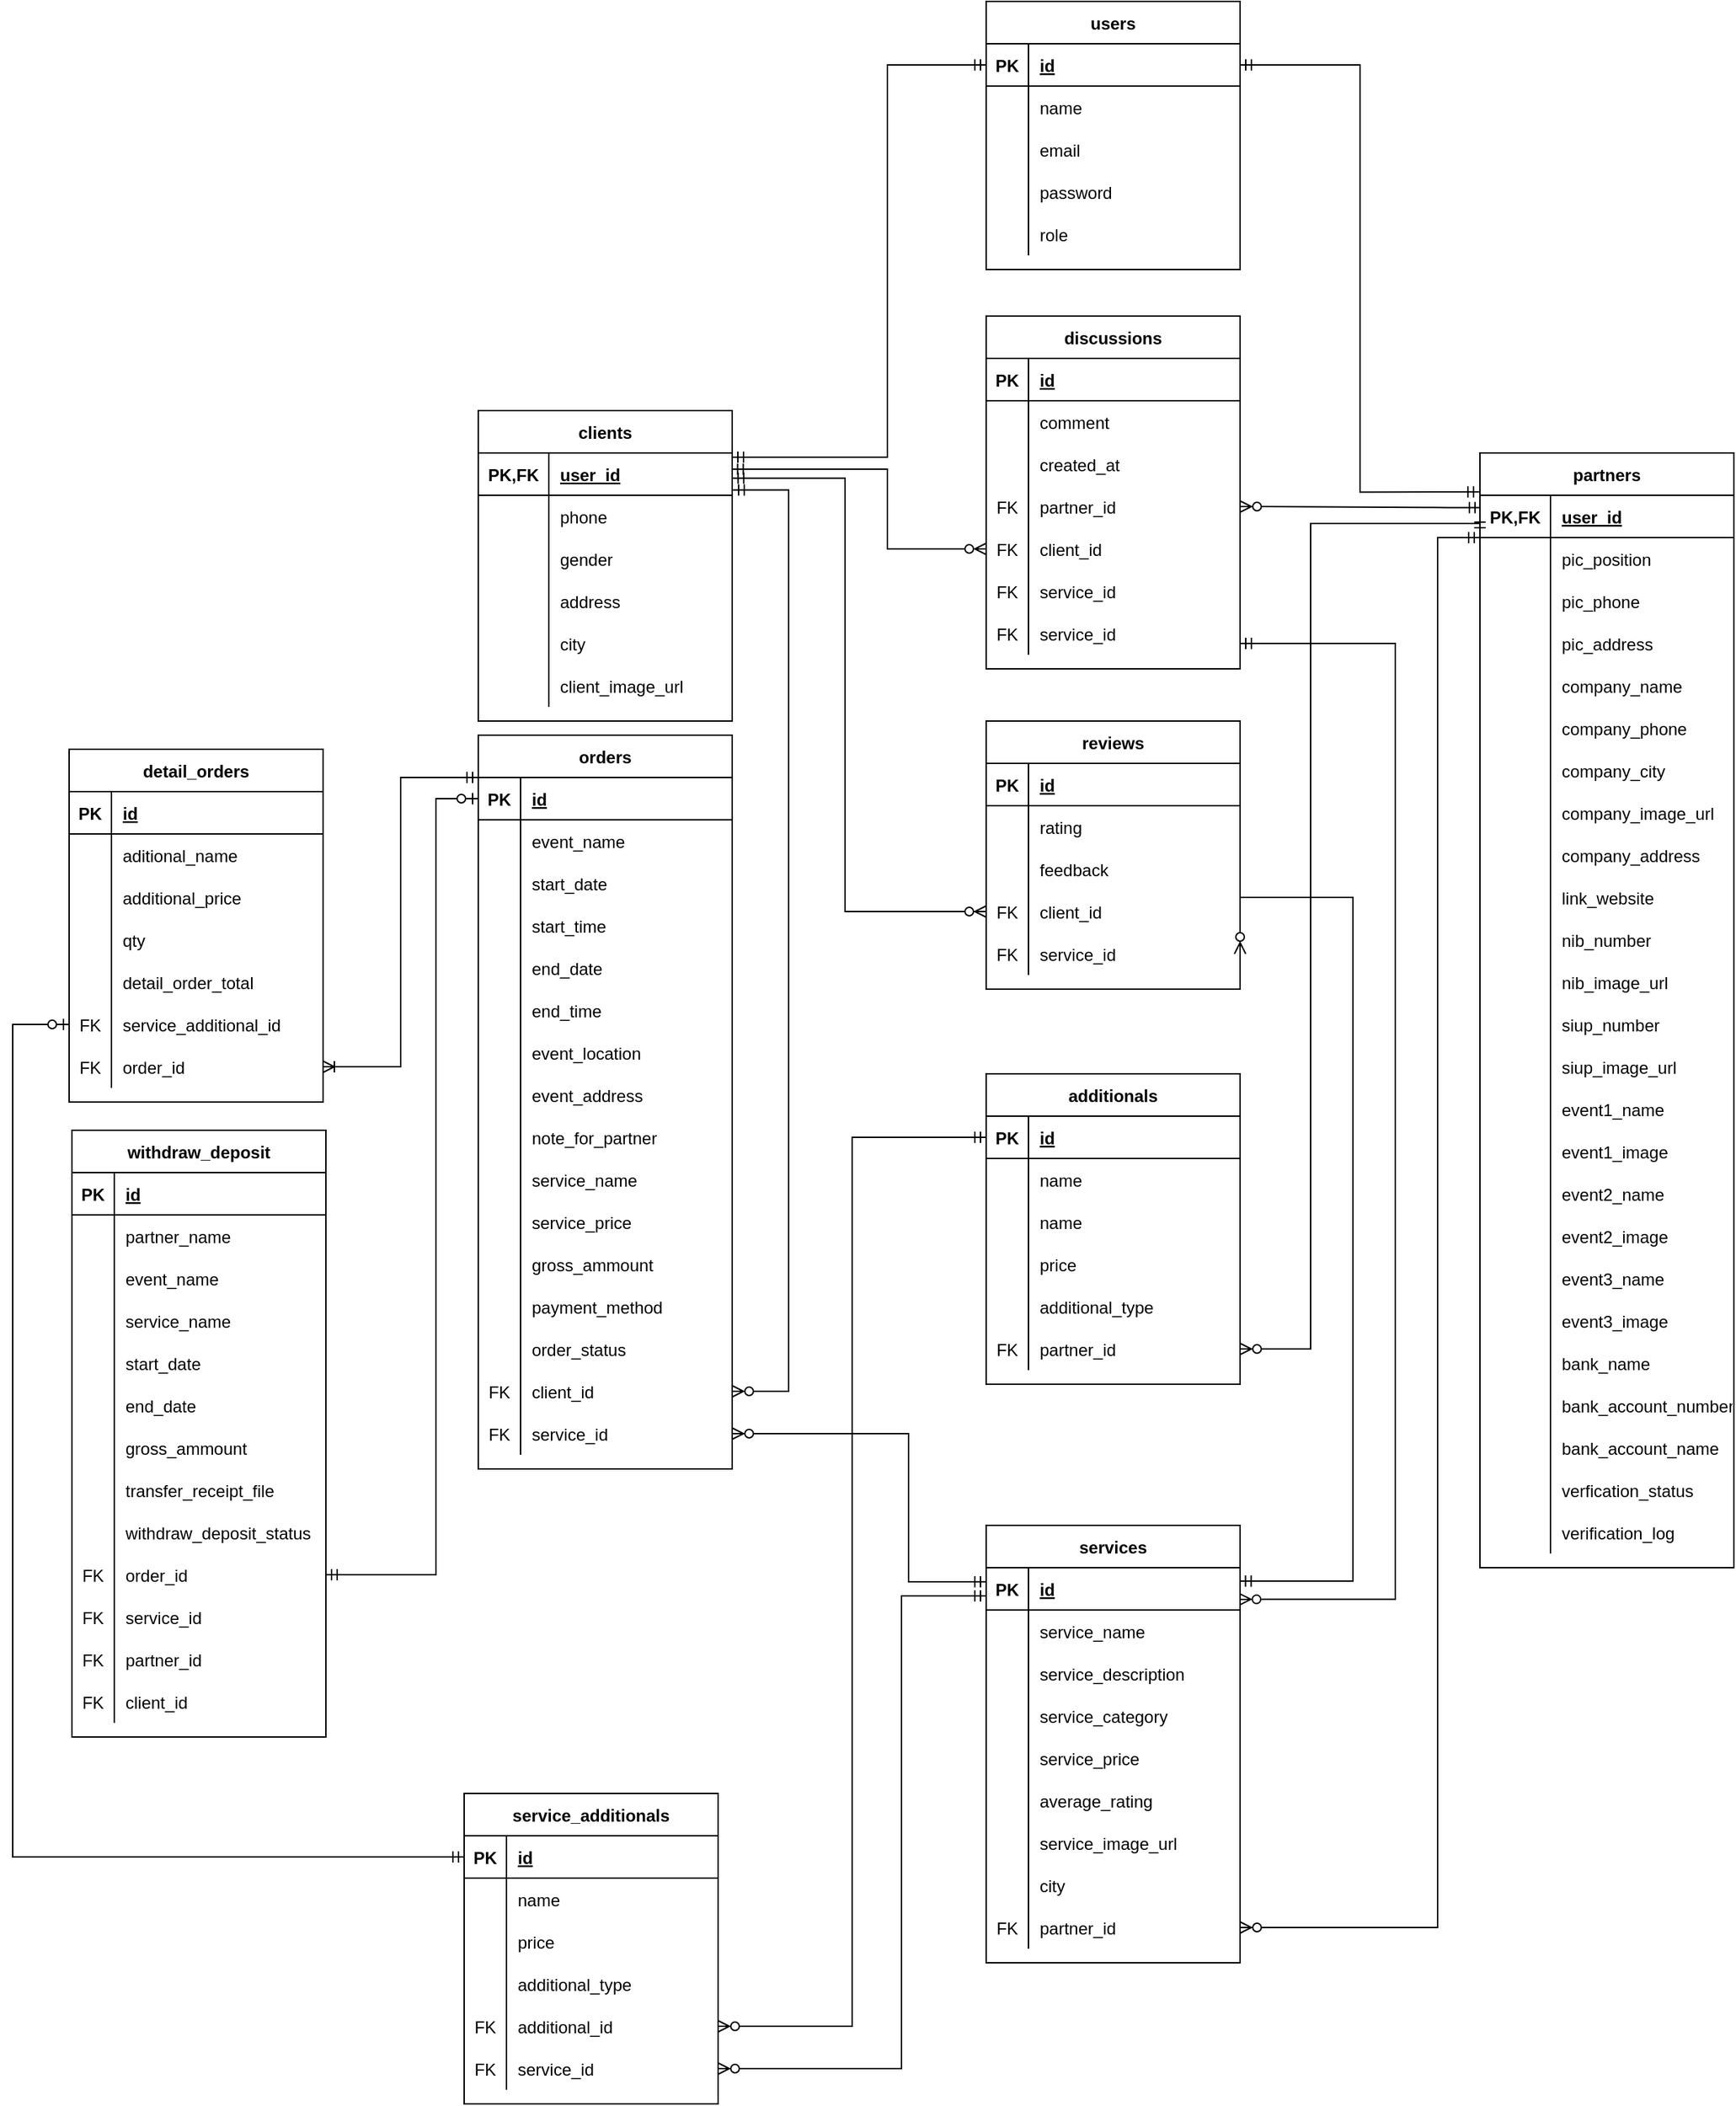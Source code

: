 <mxfile version="20.7.4" type="device"><diagram id="7vVhhY3sMpNbxDXtLegC" name="Page-1"><mxGraphModel dx="2410" dy="1731" grid="1" gridSize="10" guides="1" tooltips="1" connect="1" arrows="1" fold="1" page="1" pageScale="1" pageWidth="850" pageHeight="1100" math="0" shadow="0"><root><mxCell id="0"/><mxCell id="1" parent="0"/><mxCell id="mZylwE0ilWby5DpFtync-1" value="clients" style="shape=table;startSize=30;container=1;collapsible=1;childLayout=tableLayout;fixedRows=1;rowLines=0;fontStyle=1;align=center;resizeLast=1;" parent="1" vertex="1"><mxGeometry x="200" y="240" width="180" height="220" as="geometry"/></mxCell><mxCell id="mZylwE0ilWby5DpFtync-2" value="" style="shape=partialRectangle;collapsible=0;dropTarget=0;pointerEvents=0;fillColor=none;top=0;left=0;bottom=1;right=0;points=[[0,0.5],[1,0.5]];portConstraint=eastwest;" parent="mZylwE0ilWby5DpFtync-1" vertex="1"><mxGeometry y="30" width="180" height="30" as="geometry"/></mxCell><mxCell id="mZylwE0ilWby5DpFtync-3" value="PK,FK" style="shape=partialRectangle;connectable=0;fillColor=none;top=0;left=0;bottom=0;right=0;fontStyle=1;overflow=hidden;" parent="mZylwE0ilWby5DpFtync-2" vertex="1"><mxGeometry width="50" height="30" as="geometry"><mxRectangle width="50" height="30" as="alternateBounds"/></mxGeometry></mxCell><mxCell id="mZylwE0ilWby5DpFtync-4" value="user_id" style="shape=partialRectangle;connectable=0;fillColor=none;top=0;left=0;bottom=0;right=0;align=left;spacingLeft=6;fontStyle=5;overflow=hidden;" parent="mZylwE0ilWby5DpFtync-2" vertex="1"><mxGeometry x="50" width="130" height="30" as="geometry"><mxRectangle width="130" height="30" as="alternateBounds"/></mxGeometry></mxCell><mxCell id="B-_3HaKYSz6Sysi11OJN-1" style="shape=partialRectangle;collapsible=0;dropTarget=0;pointerEvents=0;fillColor=none;top=0;left=0;bottom=0;right=0;points=[[0,0.5],[1,0.5]];portConstraint=eastwest;" vertex="1" parent="mZylwE0ilWby5DpFtync-1"><mxGeometry y="60" width="180" height="30" as="geometry"/></mxCell><mxCell id="B-_3HaKYSz6Sysi11OJN-2" style="shape=partialRectangle;connectable=0;fillColor=none;top=0;left=0;bottom=0;right=0;editable=1;overflow=hidden;" vertex="1" parent="B-_3HaKYSz6Sysi11OJN-1"><mxGeometry width="50" height="30" as="geometry"><mxRectangle width="50" height="30" as="alternateBounds"/></mxGeometry></mxCell><mxCell id="B-_3HaKYSz6Sysi11OJN-3" value="phone" style="shape=partialRectangle;connectable=0;fillColor=none;top=0;left=0;bottom=0;right=0;align=left;spacingLeft=6;overflow=hidden;" vertex="1" parent="B-_3HaKYSz6Sysi11OJN-1"><mxGeometry x="50" width="130" height="30" as="geometry"><mxRectangle width="130" height="30" as="alternateBounds"/></mxGeometry></mxCell><mxCell id="mZylwE0ilWby5DpFtync-8" value="" style="shape=partialRectangle;collapsible=0;dropTarget=0;pointerEvents=0;fillColor=none;top=0;left=0;bottom=0;right=0;points=[[0,0.5],[1,0.5]];portConstraint=eastwest;" parent="mZylwE0ilWby5DpFtync-1" vertex="1"><mxGeometry y="90" width="180" height="30" as="geometry"/></mxCell><mxCell id="mZylwE0ilWby5DpFtync-9" value="" style="shape=partialRectangle;connectable=0;fillColor=none;top=0;left=0;bottom=0;right=0;editable=1;overflow=hidden;" parent="mZylwE0ilWby5DpFtync-8" vertex="1"><mxGeometry width="50" height="30" as="geometry"><mxRectangle width="50" height="30" as="alternateBounds"/></mxGeometry></mxCell><mxCell id="mZylwE0ilWby5DpFtync-10" value="gender" style="shape=partialRectangle;connectable=0;fillColor=none;top=0;left=0;bottom=0;right=0;align=left;spacingLeft=6;overflow=hidden;" parent="mZylwE0ilWby5DpFtync-8" vertex="1"><mxGeometry x="50" width="130" height="30" as="geometry"><mxRectangle width="130" height="30" as="alternateBounds"/></mxGeometry></mxCell><mxCell id="1_7S9FqW3H-1Bu59NG8p-7" style="shape=partialRectangle;collapsible=0;dropTarget=0;pointerEvents=0;fillColor=none;top=0;left=0;bottom=0;right=0;points=[[0,0.5],[1,0.5]];portConstraint=eastwest;" parent="mZylwE0ilWby5DpFtync-1" vertex="1"><mxGeometry y="120" width="180" height="30" as="geometry"/></mxCell><mxCell id="1_7S9FqW3H-1Bu59NG8p-8" style="shape=partialRectangle;connectable=0;fillColor=none;top=0;left=0;bottom=0;right=0;editable=1;overflow=hidden;" parent="1_7S9FqW3H-1Bu59NG8p-7" vertex="1"><mxGeometry width="50" height="30" as="geometry"><mxRectangle width="50" height="30" as="alternateBounds"/></mxGeometry></mxCell><mxCell id="1_7S9FqW3H-1Bu59NG8p-9" value="address" style="shape=partialRectangle;connectable=0;fillColor=none;top=0;left=0;bottom=0;right=0;align=left;spacingLeft=6;overflow=hidden;" parent="1_7S9FqW3H-1Bu59NG8p-7" vertex="1"><mxGeometry x="50" width="130" height="30" as="geometry"><mxRectangle width="130" height="30" as="alternateBounds"/></mxGeometry></mxCell><mxCell id="8lcmx79aWJHVTIyxf9C0-26" style="shape=partialRectangle;collapsible=0;dropTarget=0;pointerEvents=0;fillColor=none;top=0;left=0;bottom=0;right=0;points=[[0,0.5],[1,0.5]];portConstraint=eastwest;" parent="mZylwE0ilWby5DpFtync-1" vertex="1"><mxGeometry y="150" width="180" height="30" as="geometry"/></mxCell><mxCell id="8lcmx79aWJHVTIyxf9C0-27" style="shape=partialRectangle;connectable=0;fillColor=none;top=0;left=0;bottom=0;right=0;editable=1;overflow=hidden;" parent="8lcmx79aWJHVTIyxf9C0-26" vertex="1"><mxGeometry width="50" height="30" as="geometry"><mxRectangle width="50" height="30" as="alternateBounds"/></mxGeometry></mxCell><mxCell id="8lcmx79aWJHVTIyxf9C0-28" value="city" style="shape=partialRectangle;connectable=0;fillColor=none;top=0;left=0;bottom=0;right=0;align=left;spacingLeft=6;overflow=hidden;" parent="8lcmx79aWJHVTIyxf9C0-26" vertex="1"><mxGeometry x="50" width="130" height="30" as="geometry"><mxRectangle width="130" height="30" as="alternateBounds"/></mxGeometry></mxCell><mxCell id="B-_3HaKYSz6Sysi11OJN-4" style="shape=partialRectangle;collapsible=0;dropTarget=0;pointerEvents=0;fillColor=none;top=0;left=0;bottom=0;right=0;points=[[0,0.5],[1,0.5]];portConstraint=eastwest;" vertex="1" parent="mZylwE0ilWby5DpFtync-1"><mxGeometry y="180" width="180" height="30" as="geometry"/></mxCell><mxCell id="B-_3HaKYSz6Sysi11OJN-5" style="shape=partialRectangle;connectable=0;fillColor=none;top=0;left=0;bottom=0;right=0;editable=1;overflow=hidden;" vertex="1" parent="B-_3HaKYSz6Sysi11OJN-4"><mxGeometry width="50" height="30" as="geometry"><mxRectangle width="50" height="30" as="alternateBounds"/></mxGeometry></mxCell><mxCell id="B-_3HaKYSz6Sysi11OJN-6" value="client_image_url" style="shape=partialRectangle;connectable=0;fillColor=none;top=0;left=0;bottom=0;right=0;align=left;spacingLeft=6;overflow=hidden;" vertex="1" parent="B-_3HaKYSz6Sysi11OJN-4"><mxGeometry x="50" width="130" height="30" as="geometry"><mxRectangle width="130" height="30" as="alternateBounds"/></mxGeometry></mxCell><mxCell id="1_7S9FqW3H-1Bu59NG8p-26" value="partners" style="shape=table;startSize=30;container=1;collapsible=1;childLayout=tableLayout;fixedRows=1;rowLines=0;fontStyle=1;align=center;resizeLast=1;" parent="1" vertex="1"><mxGeometry x="910" y="270" width="180" height="790" as="geometry"/></mxCell><mxCell id="1_7S9FqW3H-1Bu59NG8p-27" value="" style="shape=partialRectangle;collapsible=0;dropTarget=0;pointerEvents=0;fillColor=none;top=0;left=0;bottom=1;right=0;points=[[0,0.5],[1,0.5]];portConstraint=eastwest;" parent="1_7S9FqW3H-1Bu59NG8p-26" vertex="1"><mxGeometry y="30" width="180" height="30" as="geometry"/></mxCell><mxCell id="1_7S9FqW3H-1Bu59NG8p-28" value="PK,FK" style="shape=partialRectangle;connectable=0;fillColor=none;top=0;left=0;bottom=0;right=0;fontStyle=1;overflow=hidden;" parent="1_7S9FqW3H-1Bu59NG8p-27" vertex="1"><mxGeometry width="50" height="30" as="geometry"><mxRectangle width="50" height="30" as="alternateBounds"/></mxGeometry></mxCell><mxCell id="1_7S9FqW3H-1Bu59NG8p-29" value="user_id" style="shape=partialRectangle;connectable=0;fillColor=none;top=0;left=0;bottom=0;right=0;align=left;spacingLeft=6;fontStyle=5;overflow=hidden;" parent="1_7S9FqW3H-1Bu59NG8p-27" vertex="1"><mxGeometry x="50" width="130" height="30" as="geometry"><mxRectangle width="130" height="30" as="alternateBounds"/></mxGeometry></mxCell><mxCell id="8lcmx79aWJHVTIyxf9C0-89" style="shape=partialRectangle;collapsible=0;dropTarget=0;pointerEvents=0;fillColor=none;top=0;left=0;bottom=0;right=0;points=[[0,0.5],[1,0.5]];portConstraint=eastwest;" parent="1_7S9FqW3H-1Bu59NG8p-26" vertex="1"><mxGeometry y="60" width="180" height="30" as="geometry"/></mxCell><mxCell id="8lcmx79aWJHVTIyxf9C0-90" style="shape=partialRectangle;connectable=0;fillColor=none;top=0;left=0;bottom=0;right=0;editable=1;overflow=hidden;" parent="8lcmx79aWJHVTIyxf9C0-89" vertex="1"><mxGeometry width="50" height="30" as="geometry"><mxRectangle width="50" height="30" as="alternateBounds"/></mxGeometry></mxCell><mxCell id="8lcmx79aWJHVTIyxf9C0-91" value="pic_position" style="shape=partialRectangle;connectable=0;fillColor=none;top=0;left=0;bottom=0;right=0;align=left;spacingLeft=6;overflow=hidden;" parent="8lcmx79aWJHVTIyxf9C0-89" vertex="1"><mxGeometry x="50" width="130" height="30" as="geometry"><mxRectangle width="130" height="30" as="alternateBounds"/></mxGeometry></mxCell><mxCell id="8lcmx79aWJHVTIyxf9C0-92" style="shape=partialRectangle;collapsible=0;dropTarget=0;pointerEvents=0;fillColor=none;top=0;left=0;bottom=0;right=0;points=[[0,0.5],[1,0.5]];portConstraint=eastwest;" parent="1_7S9FqW3H-1Bu59NG8p-26" vertex="1"><mxGeometry y="90" width="180" height="30" as="geometry"/></mxCell><mxCell id="8lcmx79aWJHVTIyxf9C0-93" style="shape=partialRectangle;connectable=0;fillColor=none;top=0;left=0;bottom=0;right=0;editable=1;overflow=hidden;" parent="8lcmx79aWJHVTIyxf9C0-92" vertex="1"><mxGeometry width="50" height="30" as="geometry"><mxRectangle width="50" height="30" as="alternateBounds"/></mxGeometry></mxCell><mxCell id="8lcmx79aWJHVTIyxf9C0-94" value="pic_phone" style="shape=partialRectangle;connectable=0;fillColor=none;top=0;left=0;bottom=0;right=0;align=left;spacingLeft=6;overflow=hidden;" parent="8lcmx79aWJHVTIyxf9C0-92" vertex="1"><mxGeometry x="50" width="130" height="30" as="geometry"><mxRectangle width="130" height="30" as="alternateBounds"/></mxGeometry></mxCell><mxCell id="8lcmx79aWJHVTIyxf9C0-95" style="shape=partialRectangle;collapsible=0;dropTarget=0;pointerEvents=0;fillColor=none;top=0;left=0;bottom=0;right=0;points=[[0,0.5],[1,0.5]];portConstraint=eastwest;" parent="1_7S9FqW3H-1Bu59NG8p-26" vertex="1"><mxGeometry y="120" width="180" height="30" as="geometry"/></mxCell><mxCell id="8lcmx79aWJHVTIyxf9C0-96" style="shape=partialRectangle;connectable=0;fillColor=none;top=0;left=0;bottom=0;right=0;editable=1;overflow=hidden;" parent="8lcmx79aWJHVTIyxf9C0-95" vertex="1"><mxGeometry width="50" height="30" as="geometry"><mxRectangle width="50" height="30" as="alternateBounds"/></mxGeometry></mxCell><mxCell id="8lcmx79aWJHVTIyxf9C0-97" value="pic_address" style="shape=partialRectangle;connectable=0;fillColor=none;top=0;left=0;bottom=0;right=0;align=left;spacingLeft=6;overflow=hidden;" parent="8lcmx79aWJHVTIyxf9C0-95" vertex="1"><mxGeometry x="50" width="130" height="30" as="geometry"><mxRectangle width="130" height="30" as="alternateBounds"/></mxGeometry></mxCell><mxCell id="1_7S9FqW3H-1Bu59NG8p-33" value="" style="shape=partialRectangle;collapsible=0;dropTarget=0;pointerEvents=0;fillColor=none;top=0;left=0;bottom=0;right=0;points=[[0,0.5],[1,0.5]];portConstraint=eastwest;" parent="1_7S9FqW3H-1Bu59NG8p-26" vertex="1"><mxGeometry y="150" width="180" height="30" as="geometry"/></mxCell><mxCell id="1_7S9FqW3H-1Bu59NG8p-34" value="" style="shape=partialRectangle;connectable=0;fillColor=none;top=0;left=0;bottom=0;right=0;editable=1;overflow=hidden;" parent="1_7S9FqW3H-1Bu59NG8p-33" vertex="1"><mxGeometry width="50" height="30" as="geometry"><mxRectangle width="50" height="30" as="alternateBounds"/></mxGeometry></mxCell><mxCell id="1_7S9FqW3H-1Bu59NG8p-35" value="company_name" style="shape=partialRectangle;connectable=0;fillColor=none;top=0;left=0;bottom=0;right=0;align=left;spacingLeft=6;overflow=hidden;" parent="1_7S9FqW3H-1Bu59NG8p-33" vertex="1"><mxGeometry x="50" width="130" height="30" as="geometry"><mxRectangle width="130" height="30" as="alternateBounds"/></mxGeometry></mxCell><mxCell id="1_7S9FqW3H-1Bu59NG8p-36" value="" style="shape=partialRectangle;collapsible=0;dropTarget=0;pointerEvents=0;fillColor=none;top=0;left=0;bottom=0;right=0;points=[[0,0.5],[1,0.5]];portConstraint=eastwest;" parent="1_7S9FqW3H-1Bu59NG8p-26" vertex="1"><mxGeometry y="180" width="180" height="30" as="geometry"/></mxCell><mxCell id="1_7S9FqW3H-1Bu59NG8p-37" value="" style="shape=partialRectangle;connectable=0;fillColor=none;top=0;left=0;bottom=0;right=0;editable=1;overflow=hidden;" parent="1_7S9FqW3H-1Bu59NG8p-36" vertex="1"><mxGeometry width="50" height="30" as="geometry"><mxRectangle width="50" height="30" as="alternateBounds"/></mxGeometry></mxCell><mxCell id="1_7S9FqW3H-1Bu59NG8p-38" value="company_phone" style="shape=partialRectangle;connectable=0;fillColor=none;top=0;left=0;bottom=0;right=0;align=left;spacingLeft=6;overflow=hidden;" parent="1_7S9FqW3H-1Bu59NG8p-36" vertex="1"><mxGeometry x="50" width="130" height="30" as="geometry"><mxRectangle width="130" height="30" as="alternateBounds"/></mxGeometry></mxCell><mxCell id="8lcmx79aWJHVTIyxf9C0-74" style="shape=partialRectangle;collapsible=0;dropTarget=0;pointerEvents=0;fillColor=none;top=0;left=0;bottom=0;right=0;points=[[0,0.5],[1,0.5]];portConstraint=eastwest;" parent="1_7S9FqW3H-1Bu59NG8p-26" vertex="1"><mxGeometry y="210" width="180" height="30" as="geometry"/></mxCell><mxCell id="8lcmx79aWJHVTIyxf9C0-75" style="shape=partialRectangle;connectable=0;fillColor=none;top=0;left=0;bottom=0;right=0;editable=1;overflow=hidden;" parent="8lcmx79aWJHVTIyxf9C0-74" vertex="1"><mxGeometry width="50" height="30" as="geometry"><mxRectangle width="50" height="30" as="alternateBounds"/></mxGeometry></mxCell><mxCell id="8lcmx79aWJHVTIyxf9C0-76" value="company_city" style="shape=partialRectangle;connectable=0;fillColor=none;top=0;left=0;bottom=0;right=0;align=left;spacingLeft=6;overflow=hidden;" parent="8lcmx79aWJHVTIyxf9C0-74" vertex="1"><mxGeometry x="50" width="130" height="30" as="geometry"><mxRectangle width="130" height="30" as="alternateBounds"/></mxGeometry></mxCell><mxCell id="8lcmx79aWJHVTIyxf9C0-77" style="shape=partialRectangle;collapsible=0;dropTarget=0;pointerEvents=0;fillColor=none;top=0;left=0;bottom=0;right=0;points=[[0,0.5],[1,0.5]];portConstraint=eastwest;" parent="1_7S9FqW3H-1Bu59NG8p-26" vertex="1"><mxGeometry y="240" width="180" height="30" as="geometry"/></mxCell><mxCell id="8lcmx79aWJHVTIyxf9C0-78" style="shape=partialRectangle;connectable=0;fillColor=none;top=0;left=0;bottom=0;right=0;editable=1;overflow=hidden;" parent="8lcmx79aWJHVTIyxf9C0-77" vertex="1"><mxGeometry width="50" height="30" as="geometry"><mxRectangle width="50" height="30" as="alternateBounds"/></mxGeometry></mxCell><mxCell id="8lcmx79aWJHVTIyxf9C0-79" value="company_image_url" style="shape=partialRectangle;connectable=0;fillColor=none;top=0;left=0;bottom=0;right=0;align=left;spacingLeft=6;overflow=hidden;" parent="8lcmx79aWJHVTIyxf9C0-77" vertex="1"><mxGeometry x="50" width="130" height="30" as="geometry"><mxRectangle width="130" height="30" as="alternateBounds"/></mxGeometry></mxCell><mxCell id="8lcmx79aWJHVTIyxf9C0-80" style="shape=partialRectangle;collapsible=0;dropTarget=0;pointerEvents=0;fillColor=none;top=0;left=0;bottom=0;right=0;points=[[0,0.5],[1,0.5]];portConstraint=eastwest;" parent="1_7S9FqW3H-1Bu59NG8p-26" vertex="1"><mxGeometry y="270" width="180" height="30" as="geometry"/></mxCell><mxCell id="8lcmx79aWJHVTIyxf9C0-81" style="shape=partialRectangle;connectable=0;fillColor=none;top=0;left=0;bottom=0;right=0;editable=1;overflow=hidden;" parent="8lcmx79aWJHVTIyxf9C0-80" vertex="1"><mxGeometry width="50" height="30" as="geometry"><mxRectangle width="50" height="30" as="alternateBounds"/></mxGeometry></mxCell><mxCell id="8lcmx79aWJHVTIyxf9C0-82" value="company_address" style="shape=partialRectangle;connectable=0;fillColor=none;top=0;left=0;bottom=0;right=0;align=left;spacingLeft=6;overflow=hidden;" parent="8lcmx79aWJHVTIyxf9C0-80" vertex="1"><mxGeometry x="50" width="130" height="30" as="geometry"><mxRectangle width="130" height="30" as="alternateBounds"/></mxGeometry></mxCell><mxCell id="8lcmx79aWJHVTIyxf9C0-83" style="shape=partialRectangle;collapsible=0;dropTarget=0;pointerEvents=0;fillColor=none;top=0;left=0;bottom=0;right=0;points=[[0,0.5],[1,0.5]];portConstraint=eastwest;" parent="1_7S9FqW3H-1Bu59NG8p-26" vertex="1"><mxGeometry y="300" width="180" height="30" as="geometry"/></mxCell><mxCell id="8lcmx79aWJHVTIyxf9C0-84" style="shape=partialRectangle;connectable=0;fillColor=none;top=0;left=0;bottom=0;right=0;editable=1;overflow=hidden;" parent="8lcmx79aWJHVTIyxf9C0-83" vertex="1"><mxGeometry width="50" height="30" as="geometry"><mxRectangle width="50" height="30" as="alternateBounds"/></mxGeometry></mxCell><mxCell id="8lcmx79aWJHVTIyxf9C0-85" value="link_website" style="shape=partialRectangle;connectable=0;fillColor=none;top=0;left=0;bottom=0;right=0;align=left;spacingLeft=6;overflow=hidden;" parent="8lcmx79aWJHVTIyxf9C0-83" vertex="1"><mxGeometry x="50" width="130" height="30" as="geometry"><mxRectangle width="130" height="30" as="alternateBounds"/></mxGeometry></mxCell><mxCell id="8lcmx79aWJHVTIyxf9C0-98" style="shape=partialRectangle;collapsible=0;dropTarget=0;pointerEvents=0;fillColor=none;top=0;left=0;bottom=0;right=0;points=[[0,0.5],[1,0.5]];portConstraint=eastwest;" parent="1_7S9FqW3H-1Bu59NG8p-26" vertex="1"><mxGeometry y="330" width="180" height="30" as="geometry"/></mxCell><mxCell id="8lcmx79aWJHVTIyxf9C0-99" style="shape=partialRectangle;connectable=0;fillColor=none;top=0;left=0;bottom=0;right=0;editable=1;overflow=hidden;" parent="8lcmx79aWJHVTIyxf9C0-98" vertex="1"><mxGeometry width="50" height="30" as="geometry"><mxRectangle width="50" height="30" as="alternateBounds"/></mxGeometry></mxCell><mxCell id="8lcmx79aWJHVTIyxf9C0-100" value="nib_number" style="shape=partialRectangle;connectable=0;fillColor=none;top=0;left=0;bottom=0;right=0;align=left;spacingLeft=6;overflow=hidden;" parent="8lcmx79aWJHVTIyxf9C0-98" vertex="1"><mxGeometry x="50" width="130" height="30" as="geometry"><mxRectangle width="130" height="30" as="alternateBounds"/></mxGeometry></mxCell><mxCell id="8lcmx79aWJHVTIyxf9C0-101" style="shape=partialRectangle;collapsible=0;dropTarget=0;pointerEvents=0;fillColor=none;top=0;left=0;bottom=0;right=0;points=[[0,0.5],[1,0.5]];portConstraint=eastwest;" parent="1_7S9FqW3H-1Bu59NG8p-26" vertex="1"><mxGeometry y="360" width="180" height="30" as="geometry"/></mxCell><mxCell id="8lcmx79aWJHVTIyxf9C0-102" style="shape=partialRectangle;connectable=0;fillColor=none;top=0;left=0;bottom=0;right=0;editable=1;overflow=hidden;" parent="8lcmx79aWJHVTIyxf9C0-101" vertex="1"><mxGeometry width="50" height="30" as="geometry"><mxRectangle width="50" height="30" as="alternateBounds"/></mxGeometry></mxCell><mxCell id="8lcmx79aWJHVTIyxf9C0-103" value="nib_image_url" style="shape=partialRectangle;connectable=0;fillColor=none;top=0;left=0;bottom=0;right=0;align=left;spacingLeft=6;overflow=hidden;" parent="8lcmx79aWJHVTIyxf9C0-101" vertex="1"><mxGeometry x="50" width="130" height="30" as="geometry"><mxRectangle width="130" height="30" as="alternateBounds"/></mxGeometry></mxCell><mxCell id="8lcmx79aWJHVTIyxf9C0-104" style="shape=partialRectangle;collapsible=0;dropTarget=0;pointerEvents=0;fillColor=none;top=0;left=0;bottom=0;right=0;points=[[0,0.5],[1,0.5]];portConstraint=eastwest;" parent="1_7S9FqW3H-1Bu59NG8p-26" vertex="1"><mxGeometry y="390" width="180" height="30" as="geometry"/></mxCell><mxCell id="8lcmx79aWJHVTIyxf9C0-105" style="shape=partialRectangle;connectable=0;fillColor=none;top=0;left=0;bottom=0;right=0;editable=1;overflow=hidden;" parent="8lcmx79aWJHVTIyxf9C0-104" vertex="1"><mxGeometry width="50" height="30" as="geometry"><mxRectangle width="50" height="30" as="alternateBounds"/></mxGeometry></mxCell><mxCell id="8lcmx79aWJHVTIyxf9C0-106" value="siup_number" style="shape=partialRectangle;connectable=0;fillColor=none;top=0;left=0;bottom=0;right=0;align=left;spacingLeft=6;overflow=hidden;" parent="8lcmx79aWJHVTIyxf9C0-104" vertex="1"><mxGeometry x="50" width="130" height="30" as="geometry"><mxRectangle width="130" height="30" as="alternateBounds"/></mxGeometry></mxCell><mxCell id="8lcmx79aWJHVTIyxf9C0-107" style="shape=partialRectangle;collapsible=0;dropTarget=0;pointerEvents=0;fillColor=none;top=0;left=0;bottom=0;right=0;points=[[0,0.5],[1,0.5]];portConstraint=eastwest;" parent="1_7S9FqW3H-1Bu59NG8p-26" vertex="1"><mxGeometry y="420" width="180" height="30" as="geometry"/></mxCell><mxCell id="8lcmx79aWJHVTIyxf9C0-108" style="shape=partialRectangle;connectable=0;fillColor=none;top=0;left=0;bottom=0;right=0;editable=1;overflow=hidden;" parent="8lcmx79aWJHVTIyxf9C0-107" vertex="1"><mxGeometry width="50" height="30" as="geometry"><mxRectangle width="50" height="30" as="alternateBounds"/></mxGeometry></mxCell><mxCell id="8lcmx79aWJHVTIyxf9C0-109" value="siup_image_url" style="shape=partialRectangle;connectable=0;fillColor=none;top=0;left=0;bottom=0;right=0;align=left;spacingLeft=6;overflow=hidden;" parent="8lcmx79aWJHVTIyxf9C0-107" vertex="1"><mxGeometry x="50" width="130" height="30" as="geometry"><mxRectangle width="130" height="30" as="alternateBounds"/></mxGeometry></mxCell><mxCell id="8lcmx79aWJHVTIyxf9C0-110" style="shape=partialRectangle;collapsible=0;dropTarget=0;pointerEvents=0;fillColor=none;top=0;left=0;bottom=0;right=0;points=[[0,0.5],[1,0.5]];portConstraint=eastwest;" parent="1_7S9FqW3H-1Bu59NG8p-26" vertex="1"><mxGeometry y="450" width="180" height="30" as="geometry"/></mxCell><mxCell id="8lcmx79aWJHVTIyxf9C0-111" style="shape=partialRectangle;connectable=0;fillColor=none;top=0;left=0;bottom=0;right=0;editable=1;overflow=hidden;" parent="8lcmx79aWJHVTIyxf9C0-110" vertex="1"><mxGeometry width="50" height="30" as="geometry"><mxRectangle width="50" height="30" as="alternateBounds"/></mxGeometry></mxCell><mxCell id="8lcmx79aWJHVTIyxf9C0-112" value="event1_name" style="shape=partialRectangle;connectable=0;fillColor=none;top=0;left=0;bottom=0;right=0;align=left;spacingLeft=6;overflow=hidden;" parent="8lcmx79aWJHVTIyxf9C0-110" vertex="1"><mxGeometry x="50" width="130" height="30" as="geometry"><mxRectangle width="130" height="30" as="alternateBounds"/></mxGeometry></mxCell><mxCell id="8lcmx79aWJHVTIyxf9C0-113" style="shape=partialRectangle;collapsible=0;dropTarget=0;pointerEvents=0;fillColor=none;top=0;left=0;bottom=0;right=0;points=[[0,0.5],[1,0.5]];portConstraint=eastwest;" parent="1_7S9FqW3H-1Bu59NG8p-26" vertex="1"><mxGeometry y="480" width="180" height="30" as="geometry"/></mxCell><mxCell id="8lcmx79aWJHVTIyxf9C0-114" style="shape=partialRectangle;connectable=0;fillColor=none;top=0;left=0;bottom=0;right=0;editable=1;overflow=hidden;" parent="8lcmx79aWJHVTIyxf9C0-113" vertex="1"><mxGeometry width="50" height="30" as="geometry"><mxRectangle width="50" height="30" as="alternateBounds"/></mxGeometry></mxCell><mxCell id="8lcmx79aWJHVTIyxf9C0-115" value="event1_image" style="shape=partialRectangle;connectable=0;fillColor=none;top=0;left=0;bottom=0;right=0;align=left;spacingLeft=6;overflow=hidden;" parent="8lcmx79aWJHVTIyxf9C0-113" vertex="1"><mxGeometry x="50" width="130" height="30" as="geometry"><mxRectangle width="130" height="30" as="alternateBounds"/></mxGeometry></mxCell><mxCell id="8lcmx79aWJHVTIyxf9C0-116" style="shape=partialRectangle;collapsible=0;dropTarget=0;pointerEvents=0;fillColor=none;top=0;left=0;bottom=0;right=0;points=[[0,0.5],[1,0.5]];portConstraint=eastwest;" parent="1_7S9FqW3H-1Bu59NG8p-26" vertex="1"><mxGeometry y="510" width="180" height="30" as="geometry"/></mxCell><mxCell id="8lcmx79aWJHVTIyxf9C0-117" style="shape=partialRectangle;connectable=0;fillColor=none;top=0;left=0;bottom=0;right=0;editable=1;overflow=hidden;" parent="8lcmx79aWJHVTIyxf9C0-116" vertex="1"><mxGeometry width="50" height="30" as="geometry"><mxRectangle width="50" height="30" as="alternateBounds"/></mxGeometry></mxCell><mxCell id="8lcmx79aWJHVTIyxf9C0-118" value="event2_name" style="shape=partialRectangle;connectable=0;fillColor=none;top=0;left=0;bottom=0;right=0;align=left;spacingLeft=6;overflow=hidden;" parent="8lcmx79aWJHVTIyxf9C0-116" vertex="1"><mxGeometry x="50" width="130" height="30" as="geometry"><mxRectangle width="130" height="30" as="alternateBounds"/></mxGeometry></mxCell><mxCell id="8lcmx79aWJHVTIyxf9C0-119" style="shape=partialRectangle;collapsible=0;dropTarget=0;pointerEvents=0;fillColor=none;top=0;left=0;bottom=0;right=0;points=[[0,0.5],[1,0.5]];portConstraint=eastwest;" parent="1_7S9FqW3H-1Bu59NG8p-26" vertex="1"><mxGeometry y="540" width="180" height="30" as="geometry"/></mxCell><mxCell id="8lcmx79aWJHVTIyxf9C0-120" style="shape=partialRectangle;connectable=0;fillColor=none;top=0;left=0;bottom=0;right=0;editable=1;overflow=hidden;" parent="8lcmx79aWJHVTIyxf9C0-119" vertex="1"><mxGeometry width="50" height="30" as="geometry"><mxRectangle width="50" height="30" as="alternateBounds"/></mxGeometry></mxCell><mxCell id="8lcmx79aWJHVTIyxf9C0-121" value="event2_image" style="shape=partialRectangle;connectable=0;fillColor=none;top=0;left=0;bottom=0;right=0;align=left;spacingLeft=6;overflow=hidden;" parent="8lcmx79aWJHVTIyxf9C0-119" vertex="1"><mxGeometry x="50" width="130" height="30" as="geometry"><mxRectangle width="130" height="30" as="alternateBounds"/></mxGeometry></mxCell><mxCell id="8lcmx79aWJHVTIyxf9C0-122" style="shape=partialRectangle;collapsible=0;dropTarget=0;pointerEvents=0;fillColor=none;top=0;left=0;bottom=0;right=0;points=[[0,0.5],[1,0.5]];portConstraint=eastwest;" parent="1_7S9FqW3H-1Bu59NG8p-26" vertex="1"><mxGeometry y="570" width="180" height="30" as="geometry"/></mxCell><mxCell id="8lcmx79aWJHVTIyxf9C0-123" style="shape=partialRectangle;connectable=0;fillColor=none;top=0;left=0;bottom=0;right=0;editable=1;overflow=hidden;" parent="8lcmx79aWJHVTIyxf9C0-122" vertex="1"><mxGeometry width="50" height="30" as="geometry"><mxRectangle width="50" height="30" as="alternateBounds"/></mxGeometry></mxCell><mxCell id="8lcmx79aWJHVTIyxf9C0-124" value="event3_name" style="shape=partialRectangle;connectable=0;fillColor=none;top=0;left=0;bottom=0;right=0;align=left;spacingLeft=6;overflow=hidden;" parent="8lcmx79aWJHVTIyxf9C0-122" vertex="1"><mxGeometry x="50" width="130" height="30" as="geometry"><mxRectangle width="130" height="30" as="alternateBounds"/></mxGeometry></mxCell><mxCell id="8lcmx79aWJHVTIyxf9C0-125" style="shape=partialRectangle;collapsible=0;dropTarget=0;pointerEvents=0;fillColor=none;top=0;left=0;bottom=0;right=0;points=[[0,0.5],[1,0.5]];portConstraint=eastwest;" parent="1_7S9FqW3H-1Bu59NG8p-26" vertex="1"><mxGeometry y="600" width="180" height="30" as="geometry"/></mxCell><mxCell id="8lcmx79aWJHVTIyxf9C0-126" style="shape=partialRectangle;connectable=0;fillColor=none;top=0;left=0;bottom=0;right=0;editable=1;overflow=hidden;" parent="8lcmx79aWJHVTIyxf9C0-125" vertex="1"><mxGeometry width="50" height="30" as="geometry"><mxRectangle width="50" height="30" as="alternateBounds"/></mxGeometry></mxCell><mxCell id="8lcmx79aWJHVTIyxf9C0-127" value="event3_image" style="shape=partialRectangle;connectable=0;fillColor=none;top=0;left=0;bottom=0;right=0;align=left;spacingLeft=6;overflow=hidden;" parent="8lcmx79aWJHVTIyxf9C0-125" vertex="1"><mxGeometry x="50" width="130" height="30" as="geometry"><mxRectangle width="130" height="30" as="alternateBounds"/></mxGeometry></mxCell><mxCell id="B-_3HaKYSz6Sysi11OJN-19" style="shape=partialRectangle;collapsible=0;dropTarget=0;pointerEvents=0;fillColor=none;top=0;left=0;bottom=0;right=0;points=[[0,0.5],[1,0.5]];portConstraint=eastwest;" vertex="1" parent="1_7S9FqW3H-1Bu59NG8p-26"><mxGeometry y="630" width="180" height="30" as="geometry"/></mxCell><mxCell id="B-_3HaKYSz6Sysi11OJN-20" style="shape=partialRectangle;connectable=0;fillColor=none;top=0;left=0;bottom=0;right=0;editable=1;overflow=hidden;" vertex="1" parent="B-_3HaKYSz6Sysi11OJN-19"><mxGeometry width="50" height="30" as="geometry"><mxRectangle width="50" height="30" as="alternateBounds"/></mxGeometry></mxCell><mxCell id="B-_3HaKYSz6Sysi11OJN-21" value="bank_name" style="shape=partialRectangle;connectable=0;fillColor=none;top=0;left=0;bottom=0;right=0;align=left;spacingLeft=6;overflow=hidden;" vertex="1" parent="B-_3HaKYSz6Sysi11OJN-19"><mxGeometry x="50" width="130" height="30" as="geometry"><mxRectangle width="130" height="30" as="alternateBounds"/></mxGeometry></mxCell><mxCell id="B-_3HaKYSz6Sysi11OJN-16" style="shape=partialRectangle;collapsible=0;dropTarget=0;pointerEvents=0;fillColor=none;top=0;left=0;bottom=0;right=0;points=[[0,0.5],[1,0.5]];portConstraint=eastwest;" vertex="1" parent="1_7S9FqW3H-1Bu59NG8p-26"><mxGeometry y="660" width="180" height="30" as="geometry"/></mxCell><mxCell id="B-_3HaKYSz6Sysi11OJN-17" style="shape=partialRectangle;connectable=0;fillColor=none;top=0;left=0;bottom=0;right=0;editable=1;overflow=hidden;" vertex="1" parent="B-_3HaKYSz6Sysi11OJN-16"><mxGeometry width="50" height="30" as="geometry"><mxRectangle width="50" height="30" as="alternateBounds"/></mxGeometry></mxCell><mxCell id="B-_3HaKYSz6Sysi11OJN-18" value="bank_account_number" style="shape=partialRectangle;connectable=0;fillColor=none;top=0;left=0;bottom=0;right=0;align=left;spacingLeft=6;overflow=hidden;" vertex="1" parent="B-_3HaKYSz6Sysi11OJN-16"><mxGeometry x="50" width="130" height="30" as="geometry"><mxRectangle width="130" height="30" as="alternateBounds"/></mxGeometry></mxCell><mxCell id="B-_3HaKYSz6Sysi11OJN-13" style="shape=partialRectangle;collapsible=0;dropTarget=0;pointerEvents=0;fillColor=none;top=0;left=0;bottom=0;right=0;points=[[0,0.5],[1,0.5]];portConstraint=eastwest;" vertex="1" parent="1_7S9FqW3H-1Bu59NG8p-26"><mxGeometry y="690" width="180" height="30" as="geometry"/></mxCell><mxCell id="B-_3HaKYSz6Sysi11OJN-14" style="shape=partialRectangle;connectable=0;fillColor=none;top=0;left=0;bottom=0;right=0;editable=1;overflow=hidden;" vertex="1" parent="B-_3HaKYSz6Sysi11OJN-13"><mxGeometry width="50" height="30" as="geometry"><mxRectangle width="50" height="30" as="alternateBounds"/></mxGeometry></mxCell><mxCell id="B-_3HaKYSz6Sysi11OJN-15" value="bank_account_name" style="shape=partialRectangle;connectable=0;fillColor=none;top=0;left=0;bottom=0;right=0;align=left;spacingLeft=6;overflow=hidden;" vertex="1" parent="B-_3HaKYSz6Sysi11OJN-13"><mxGeometry x="50" width="130" height="30" as="geometry"><mxRectangle width="130" height="30" as="alternateBounds"/></mxGeometry></mxCell><mxCell id="B-_3HaKYSz6Sysi11OJN-10" style="shape=partialRectangle;collapsible=0;dropTarget=0;pointerEvents=0;fillColor=none;top=0;left=0;bottom=0;right=0;points=[[0,0.5],[1,0.5]];portConstraint=eastwest;" vertex="1" parent="1_7S9FqW3H-1Bu59NG8p-26"><mxGeometry y="720" width="180" height="30" as="geometry"/></mxCell><mxCell id="B-_3HaKYSz6Sysi11OJN-11" style="shape=partialRectangle;connectable=0;fillColor=none;top=0;left=0;bottom=0;right=0;editable=1;overflow=hidden;" vertex="1" parent="B-_3HaKYSz6Sysi11OJN-10"><mxGeometry width="50" height="30" as="geometry"><mxRectangle width="50" height="30" as="alternateBounds"/></mxGeometry></mxCell><mxCell id="B-_3HaKYSz6Sysi11OJN-12" value="verfication_status" style="shape=partialRectangle;connectable=0;fillColor=none;top=0;left=0;bottom=0;right=0;align=left;spacingLeft=6;overflow=hidden;" vertex="1" parent="B-_3HaKYSz6Sysi11OJN-10"><mxGeometry x="50" width="130" height="30" as="geometry"><mxRectangle width="130" height="30" as="alternateBounds"/></mxGeometry></mxCell><mxCell id="B-_3HaKYSz6Sysi11OJN-7" style="shape=partialRectangle;collapsible=0;dropTarget=0;pointerEvents=0;fillColor=none;top=0;left=0;bottom=0;right=0;points=[[0,0.5],[1,0.5]];portConstraint=eastwest;" vertex="1" parent="1_7S9FqW3H-1Bu59NG8p-26"><mxGeometry y="750" width="180" height="30" as="geometry"/></mxCell><mxCell id="B-_3HaKYSz6Sysi11OJN-8" style="shape=partialRectangle;connectable=0;fillColor=none;top=0;left=0;bottom=0;right=0;editable=1;overflow=hidden;" vertex="1" parent="B-_3HaKYSz6Sysi11OJN-7"><mxGeometry width="50" height="30" as="geometry"><mxRectangle width="50" height="30" as="alternateBounds"/></mxGeometry></mxCell><mxCell id="B-_3HaKYSz6Sysi11OJN-9" value="verification_log" style="shape=partialRectangle;connectable=0;fillColor=none;top=0;left=0;bottom=0;right=0;align=left;spacingLeft=6;overflow=hidden;" vertex="1" parent="B-_3HaKYSz6Sysi11OJN-7"><mxGeometry x="50" width="130" height="30" as="geometry"><mxRectangle width="130" height="30" as="alternateBounds"/></mxGeometry></mxCell><mxCell id="1_7S9FqW3H-1Bu59NG8p-54" value="services" style="shape=table;startSize=30;container=1;collapsible=1;childLayout=tableLayout;fixedRows=1;rowLines=0;fontStyle=1;align=center;resizeLast=1;" parent="1" vertex="1"><mxGeometry x="560" y="1030" width="180" height="310" as="geometry"/></mxCell><mxCell id="1_7S9FqW3H-1Bu59NG8p-55" value="" style="shape=partialRectangle;collapsible=0;dropTarget=0;pointerEvents=0;fillColor=none;top=0;left=0;bottom=1;right=0;points=[[0,0.5],[1,0.5]];portConstraint=eastwest;" parent="1_7S9FqW3H-1Bu59NG8p-54" vertex="1"><mxGeometry y="30" width="180" height="30" as="geometry"/></mxCell><mxCell id="1_7S9FqW3H-1Bu59NG8p-56" value="PK" style="shape=partialRectangle;connectable=0;fillColor=none;top=0;left=0;bottom=0;right=0;fontStyle=1;overflow=hidden;" parent="1_7S9FqW3H-1Bu59NG8p-55" vertex="1"><mxGeometry width="30" height="30" as="geometry"><mxRectangle width="30" height="30" as="alternateBounds"/></mxGeometry></mxCell><mxCell id="1_7S9FqW3H-1Bu59NG8p-57" value="id" style="shape=partialRectangle;connectable=0;fillColor=none;top=0;left=0;bottom=0;right=0;align=left;spacingLeft=6;fontStyle=5;overflow=hidden;" parent="1_7S9FqW3H-1Bu59NG8p-55" vertex="1"><mxGeometry x="30" width="150" height="30" as="geometry"><mxRectangle width="150" height="30" as="alternateBounds"/></mxGeometry></mxCell><mxCell id="1_7S9FqW3H-1Bu59NG8p-58" value="" style="shape=partialRectangle;collapsible=0;dropTarget=0;pointerEvents=0;fillColor=none;top=0;left=0;bottom=0;right=0;points=[[0,0.5],[1,0.5]];portConstraint=eastwest;" parent="1_7S9FqW3H-1Bu59NG8p-54" vertex="1"><mxGeometry y="60" width="180" height="30" as="geometry"/></mxCell><mxCell id="1_7S9FqW3H-1Bu59NG8p-59" value="" style="shape=partialRectangle;connectable=0;fillColor=none;top=0;left=0;bottom=0;right=0;editable=1;overflow=hidden;" parent="1_7S9FqW3H-1Bu59NG8p-58" vertex="1"><mxGeometry width="30" height="30" as="geometry"><mxRectangle width="30" height="30" as="alternateBounds"/></mxGeometry></mxCell><mxCell id="1_7S9FqW3H-1Bu59NG8p-60" value="service_name" style="shape=partialRectangle;connectable=0;fillColor=none;top=0;left=0;bottom=0;right=0;align=left;spacingLeft=6;overflow=hidden;" parent="1_7S9FqW3H-1Bu59NG8p-58" vertex="1"><mxGeometry x="30" width="150" height="30" as="geometry"><mxRectangle width="150" height="30" as="alternateBounds"/></mxGeometry></mxCell><mxCell id="B-_3HaKYSz6Sysi11OJN-22" style="shape=partialRectangle;collapsible=0;dropTarget=0;pointerEvents=0;fillColor=none;top=0;left=0;bottom=0;right=0;points=[[0,0.5],[1,0.5]];portConstraint=eastwest;" vertex="1" parent="1_7S9FqW3H-1Bu59NG8p-54"><mxGeometry y="90" width="180" height="30" as="geometry"/></mxCell><mxCell id="B-_3HaKYSz6Sysi11OJN-23" style="shape=partialRectangle;connectable=0;fillColor=none;top=0;left=0;bottom=0;right=0;editable=1;overflow=hidden;" vertex="1" parent="B-_3HaKYSz6Sysi11OJN-22"><mxGeometry width="30" height="30" as="geometry"><mxRectangle width="30" height="30" as="alternateBounds"/></mxGeometry></mxCell><mxCell id="B-_3HaKYSz6Sysi11OJN-24" value="service_description" style="shape=partialRectangle;connectable=0;fillColor=none;top=0;left=0;bottom=0;right=0;align=left;spacingLeft=6;overflow=hidden;" vertex="1" parent="B-_3HaKYSz6Sysi11OJN-22"><mxGeometry x="30" width="150" height="30" as="geometry"><mxRectangle width="150" height="30" as="alternateBounds"/></mxGeometry></mxCell><mxCell id="B-_3HaKYSz6Sysi11OJN-25" style="shape=partialRectangle;collapsible=0;dropTarget=0;pointerEvents=0;fillColor=none;top=0;left=0;bottom=0;right=0;points=[[0,0.5],[1,0.5]];portConstraint=eastwest;" vertex="1" parent="1_7S9FqW3H-1Bu59NG8p-54"><mxGeometry y="120" width="180" height="30" as="geometry"/></mxCell><mxCell id="B-_3HaKYSz6Sysi11OJN-26" style="shape=partialRectangle;connectable=0;fillColor=none;top=0;left=0;bottom=0;right=0;editable=1;overflow=hidden;" vertex="1" parent="B-_3HaKYSz6Sysi11OJN-25"><mxGeometry width="30" height="30" as="geometry"><mxRectangle width="30" height="30" as="alternateBounds"/></mxGeometry></mxCell><mxCell id="B-_3HaKYSz6Sysi11OJN-27" value="service_category" style="shape=partialRectangle;connectable=0;fillColor=none;top=0;left=0;bottom=0;right=0;align=left;spacingLeft=6;overflow=hidden;" vertex="1" parent="B-_3HaKYSz6Sysi11OJN-25"><mxGeometry x="30" width="150" height="30" as="geometry"><mxRectangle width="150" height="30" as="alternateBounds"/></mxGeometry></mxCell><mxCell id="B-_3HaKYSz6Sysi11OJN-34" style="shape=partialRectangle;collapsible=0;dropTarget=0;pointerEvents=0;fillColor=none;top=0;left=0;bottom=0;right=0;points=[[0,0.5],[1,0.5]];portConstraint=eastwest;" vertex="1" parent="1_7S9FqW3H-1Bu59NG8p-54"><mxGeometry y="150" width="180" height="30" as="geometry"/></mxCell><mxCell id="B-_3HaKYSz6Sysi11OJN-35" style="shape=partialRectangle;connectable=0;fillColor=none;top=0;left=0;bottom=0;right=0;editable=1;overflow=hidden;" vertex="1" parent="B-_3HaKYSz6Sysi11OJN-34"><mxGeometry width="30" height="30" as="geometry"><mxRectangle width="30" height="30" as="alternateBounds"/></mxGeometry></mxCell><mxCell id="B-_3HaKYSz6Sysi11OJN-36" value="service_price" style="shape=partialRectangle;connectable=0;fillColor=none;top=0;left=0;bottom=0;right=0;align=left;spacingLeft=6;overflow=hidden;" vertex="1" parent="B-_3HaKYSz6Sysi11OJN-34"><mxGeometry x="30" width="150" height="30" as="geometry"><mxRectangle width="150" height="30" as="alternateBounds"/></mxGeometry></mxCell><mxCell id="B-_3HaKYSz6Sysi11OJN-31" style="shape=partialRectangle;collapsible=0;dropTarget=0;pointerEvents=0;fillColor=none;top=0;left=0;bottom=0;right=0;points=[[0,0.5],[1,0.5]];portConstraint=eastwest;" vertex="1" parent="1_7S9FqW3H-1Bu59NG8p-54"><mxGeometry y="180" width="180" height="30" as="geometry"/></mxCell><mxCell id="B-_3HaKYSz6Sysi11OJN-32" style="shape=partialRectangle;connectable=0;fillColor=none;top=0;left=0;bottom=0;right=0;editable=1;overflow=hidden;" vertex="1" parent="B-_3HaKYSz6Sysi11OJN-31"><mxGeometry width="30" height="30" as="geometry"><mxRectangle width="30" height="30" as="alternateBounds"/></mxGeometry></mxCell><mxCell id="B-_3HaKYSz6Sysi11OJN-33" value="average_rating" style="shape=partialRectangle;connectable=0;fillColor=none;top=0;left=0;bottom=0;right=0;align=left;spacingLeft=6;overflow=hidden;" vertex="1" parent="B-_3HaKYSz6Sysi11OJN-31"><mxGeometry x="30" width="150" height="30" as="geometry"><mxRectangle width="150" height="30" as="alternateBounds"/></mxGeometry></mxCell><mxCell id="B-_3HaKYSz6Sysi11OJN-28" style="shape=partialRectangle;collapsible=0;dropTarget=0;pointerEvents=0;fillColor=none;top=0;left=0;bottom=0;right=0;points=[[0,0.5],[1,0.5]];portConstraint=eastwest;" vertex="1" parent="1_7S9FqW3H-1Bu59NG8p-54"><mxGeometry y="210" width="180" height="30" as="geometry"/></mxCell><mxCell id="B-_3HaKYSz6Sysi11OJN-29" style="shape=partialRectangle;connectable=0;fillColor=none;top=0;left=0;bottom=0;right=0;editable=1;overflow=hidden;" vertex="1" parent="B-_3HaKYSz6Sysi11OJN-28"><mxGeometry width="30" height="30" as="geometry"><mxRectangle width="30" height="30" as="alternateBounds"/></mxGeometry></mxCell><mxCell id="B-_3HaKYSz6Sysi11OJN-30" value="service_image_url" style="shape=partialRectangle;connectable=0;fillColor=none;top=0;left=0;bottom=0;right=0;align=left;spacingLeft=6;overflow=hidden;" vertex="1" parent="B-_3HaKYSz6Sysi11OJN-28"><mxGeometry x="30" width="150" height="30" as="geometry"><mxRectangle width="150" height="30" as="alternateBounds"/></mxGeometry></mxCell><mxCell id="8lcmx79aWJHVTIyxf9C0-33" style="shape=partialRectangle;collapsible=0;dropTarget=0;pointerEvents=0;fillColor=none;top=0;left=0;bottom=0;right=0;points=[[0,0.5],[1,0.5]];portConstraint=eastwest;" parent="1_7S9FqW3H-1Bu59NG8p-54" vertex="1"><mxGeometry y="240" width="180" height="30" as="geometry"/></mxCell><mxCell id="8lcmx79aWJHVTIyxf9C0-34" style="shape=partialRectangle;connectable=0;fillColor=none;top=0;left=0;bottom=0;right=0;editable=1;overflow=hidden;" parent="8lcmx79aWJHVTIyxf9C0-33" vertex="1"><mxGeometry width="30" height="30" as="geometry"><mxRectangle width="30" height="30" as="alternateBounds"/></mxGeometry></mxCell><mxCell id="8lcmx79aWJHVTIyxf9C0-35" value="city" style="shape=partialRectangle;connectable=0;fillColor=none;top=0;left=0;bottom=0;right=0;align=left;spacingLeft=6;overflow=hidden;" parent="8lcmx79aWJHVTIyxf9C0-33" vertex="1"><mxGeometry x="30" width="150" height="30" as="geometry"><mxRectangle width="150" height="30" as="alternateBounds"/></mxGeometry></mxCell><mxCell id="1_7S9FqW3H-1Bu59NG8p-81" style="shape=partialRectangle;collapsible=0;dropTarget=0;pointerEvents=0;fillColor=none;top=0;left=0;bottom=0;right=0;points=[[0,0.5],[1,0.5]];portConstraint=eastwest;" parent="1_7S9FqW3H-1Bu59NG8p-54" vertex="1"><mxGeometry y="270" width="180" height="30" as="geometry"/></mxCell><mxCell id="1_7S9FqW3H-1Bu59NG8p-82" value="FK" style="shape=partialRectangle;connectable=0;fillColor=none;top=0;left=0;bottom=0;right=0;editable=1;overflow=hidden;" parent="1_7S9FqW3H-1Bu59NG8p-81" vertex="1"><mxGeometry width="30" height="30" as="geometry"><mxRectangle width="30" height="30" as="alternateBounds"/></mxGeometry></mxCell><mxCell id="1_7S9FqW3H-1Bu59NG8p-83" value="partner_id" style="shape=partialRectangle;connectable=0;fillColor=none;top=0;left=0;bottom=0;right=0;align=left;spacingLeft=6;overflow=hidden;" parent="1_7S9FqW3H-1Bu59NG8p-81" vertex="1"><mxGeometry x="30" width="150" height="30" as="geometry"><mxRectangle width="150" height="30" as="alternateBounds"/></mxGeometry></mxCell><mxCell id="1_7S9FqW3H-1Bu59NG8p-67" value="additionals" style="shape=table;startSize=30;container=1;collapsible=1;childLayout=tableLayout;fixedRows=1;rowLines=0;fontStyle=1;align=center;resizeLast=1;" parent="1" vertex="1"><mxGeometry x="560" y="710" width="180" height="220" as="geometry"/></mxCell><mxCell id="1_7S9FqW3H-1Bu59NG8p-68" value="" style="shape=partialRectangle;collapsible=0;dropTarget=0;pointerEvents=0;fillColor=none;top=0;left=0;bottom=1;right=0;points=[[0,0.5],[1,0.5]];portConstraint=eastwest;" parent="1_7S9FqW3H-1Bu59NG8p-67" vertex="1"><mxGeometry y="30" width="180" height="30" as="geometry"/></mxCell><mxCell id="1_7S9FqW3H-1Bu59NG8p-69" value="PK" style="shape=partialRectangle;connectable=0;fillColor=none;top=0;left=0;bottom=0;right=0;fontStyle=1;overflow=hidden;" parent="1_7S9FqW3H-1Bu59NG8p-68" vertex="1"><mxGeometry width="30" height="30" as="geometry"><mxRectangle width="30" height="30" as="alternateBounds"/></mxGeometry></mxCell><mxCell id="1_7S9FqW3H-1Bu59NG8p-70" value="id" style="shape=partialRectangle;connectable=0;fillColor=none;top=0;left=0;bottom=0;right=0;align=left;spacingLeft=6;fontStyle=5;overflow=hidden;" parent="1_7S9FqW3H-1Bu59NG8p-68" vertex="1"><mxGeometry x="30" width="150" height="30" as="geometry"><mxRectangle width="150" height="30" as="alternateBounds"/></mxGeometry></mxCell><mxCell id="B-_3HaKYSz6Sysi11OJN-61" value="" style="shape=partialRectangle;collapsible=0;dropTarget=0;pointerEvents=0;fillColor=none;top=0;left=0;bottom=0;right=0;points=[[0,0.5],[1,0.5]];portConstraint=eastwest;" vertex="1" parent="1_7S9FqW3H-1Bu59NG8p-67"><mxGeometry y="60" width="180" height="30" as="geometry"/></mxCell><mxCell id="B-_3HaKYSz6Sysi11OJN-62" value="" style="shape=partialRectangle;connectable=0;fillColor=none;top=0;left=0;bottom=0;right=0;editable=1;overflow=hidden;" vertex="1" parent="B-_3HaKYSz6Sysi11OJN-61"><mxGeometry width="30" height="30" as="geometry"><mxRectangle width="30" height="30" as="alternateBounds"/></mxGeometry></mxCell><mxCell id="B-_3HaKYSz6Sysi11OJN-63" value="name" style="shape=partialRectangle;connectable=0;fillColor=none;top=0;left=0;bottom=0;right=0;align=left;spacingLeft=6;overflow=hidden;" vertex="1" parent="B-_3HaKYSz6Sysi11OJN-61"><mxGeometry x="30" width="150" height="30" as="geometry"><mxRectangle width="150" height="30" as="alternateBounds"/></mxGeometry></mxCell><mxCell id="1_7S9FqW3H-1Bu59NG8p-71" value="" style="shape=partialRectangle;collapsible=0;dropTarget=0;pointerEvents=0;fillColor=none;top=0;left=0;bottom=0;right=0;points=[[0,0.5],[1,0.5]];portConstraint=eastwest;" parent="1_7S9FqW3H-1Bu59NG8p-67" vertex="1"><mxGeometry y="90" width="180" height="30" as="geometry"/></mxCell><mxCell id="1_7S9FqW3H-1Bu59NG8p-72" value="" style="shape=partialRectangle;connectable=0;fillColor=none;top=0;left=0;bottom=0;right=0;editable=1;overflow=hidden;" parent="1_7S9FqW3H-1Bu59NG8p-71" vertex="1"><mxGeometry width="30" height="30" as="geometry"><mxRectangle width="30" height="30" as="alternateBounds"/></mxGeometry></mxCell><mxCell id="1_7S9FqW3H-1Bu59NG8p-73" value="name" style="shape=partialRectangle;connectable=0;fillColor=none;top=0;left=0;bottom=0;right=0;align=left;spacingLeft=6;overflow=hidden;" parent="1_7S9FqW3H-1Bu59NG8p-71" vertex="1"><mxGeometry x="30" width="150" height="30" as="geometry"><mxRectangle width="150" height="30" as="alternateBounds"/></mxGeometry></mxCell><mxCell id="1_7S9FqW3H-1Bu59NG8p-74" value="" style="shape=partialRectangle;collapsible=0;dropTarget=0;pointerEvents=0;fillColor=none;top=0;left=0;bottom=0;right=0;points=[[0,0.5],[1,0.5]];portConstraint=eastwest;" parent="1_7S9FqW3H-1Bu59NG8p-67" vertex="1"><mxGeometry y="120" width="180" height="30" as="geometry"/></mxCell><mxCell id="1_7S9FqW3H-1Bu59NG8p-75" value="" style="shape=partialRectangle;connectable=0;fillColor=none;top=0;left=0;bottom=0;right=0;editable=1;overflow=hidden;" parent="1_7S9FqW3H-1Bu59NG8p-74" vertex="1"><mxGeometry width="30" height="30" as="geometry"><mxRectangle width="30" height="30" as="alternateBounds"/></mxGeometry></mxCell><mxCell id="1_7S9FqW3H-1Bu59NG8p-76" value="price" style="shape=partialRectangle;connectable=0;fillColor=none;top=0;left=0;bottom=0;right=0;align=left;spacingLeft=6;overflow=hidden;" parent="1_7S9FqW3H-1Bu59NG8p-74" vertex="1"><mxGeometry x="30" width="150" height="30" as="geometry"><mxRectangle width="150" height="30" as="alternateBounds"/></mxGeometry></mxCell><mxCell id="B-_3HaKYSz6Sysi11OJN-37" style="shape=partialRectangle;collapsible=0;dropTarget=0;pointerEvents=0;fillColor=none;top=0;left=0;bottom=0;right=0;points=[[0,0.5],[1,0.5]];portConstraint=eastwest;" vertex="1" parent="1_7S9FqW3H-1Bu59NG8p-67"><mxGeometry y="150" width="180" height="30" as="geometry"/></mxCell><mxCell id="B-_3HaKYSz6Sysi11OJN-38" style="shape=partialRectangle;connectable=0;fillColor=none;top=0;left=0;bottom=0;right=0;editable=1;overflow=hidden;" vertex="1" parent="B-_3HaKYSz6Sysi11OJN-37"><mxGeometry width="30" height="30" as="geometry"><mxRectangle width="30" height="30" as="alternateBounds"/></mxGeometry></mxCell><mxCell id="B-_3HaKYSz6Sysi11OJN-39" value="additional_type" style="shape=partialRectangle;connectable=0;fillColor=none;top=0;left=0;bottom=0;right=0;align=left;spacingLeft=6;overflow=hidden;" vertex="1" parent="B-_3HaKYSz6Sysi11OJN-37"><mxGeometry x="30" width="150" height="30" as="geometry"><mxRectangle width="150" height="30" as="alternateBounds"/></mxGeometry></mxCell><mxCell id="1_7S9FqW3H-1Bu59NG8p-77" value="" style="shape=partialRectangle;collapsible=0;dropTarget=0;pointerEvents=0;fillColor=none;top=0;left=0;bottom=0;right=0;points=[[0,0.5],[1,0.5]];portConstraint=eastwest;" parent="1_7S9FqW3H-1Bu59NG8p-67" vertex="1"><mxGeometry y="180" width="180" height="30" as="geometry"/></mxCell><mxCell id="1_7S9FqW3H-1Bu59NG8p-78" value="FK" style="shape=partialRectangle;connectable=0;fillColor=none;top=0;left=0;bottom=0;right=0;editable=1;overflow=hidden;" parent="1_7S9FqW3H-1Bu59NG8p-77" vertex="1"><mxGeometry width="30" height="30" as="geometry"><mxRectangle width="30" height="30" as="alternateBounds"/></mxGeometry></mxCell><mxCell id="1_7S9FqW3H-1Bu59NG8p-79" value="partner_id" style="shape=partialRectangle;connectable=0;fillColor=none;top=0;left=0;bottom=0;right=0;align=left;spacingLeft=6;overflow=hidden;" parent="1_7S9FqW3H-1Bu59NG8p-77" vertex="1"><mxGeometry x="30" width="150" height="30" as="geometry"><mxRectangle width="150" height="30" as="alternateBounds"/></mxGeometry></mxCell><mxCell id="1_7S9FqW3H-1Bu59NG8p-80" value="" style="fontSize=12;html=1;endArrow=ERzeroToMany;startArrow=ERmandOne;entryX=1;entryY=0.5;entryDx=0;entryDy=0;rounded=0;edgeStyle=orthogonalEdgeStyle;" parent="1" target="1_7S9FqW3H-1Bu59NG8p-81" edge="1"><mxGeometry width="100" height="100" relative="1" as="geometry"><mxPoint x="910" y="330" as="sourcePoint"/><mxPoint x="580" y="410" as="targetPoint"/><Array as="points"><mxPoint x="880" y="330"/><mxPoint x="880" y="1315"/></Array></mxGeometry></mxCell><mxCell id="1_7S9FqW3H-1Bu59NG8p-84" value="" style="edgeStyle=orthogonalEdgeStyle;fontSize=12;html=1;endArrow=ERzeroToMany;startArrow=ERmandOne;exitX=0;exitY=0.5;exitDx=0;exitDy=0;entryX=1;entryY=0.5;entryDx=0;entryDy=0;rounded=0;" parent="1" source="1_7S9FqW3H-1Bu59NG8p-27" target="1_7S9FqW3H-1Bu59NG8p-77" edge="1"><mxGeometry width="100" height="100" relative="1" as="geometry"><mxPoint x="480" y="510" as="sourcePoint"/><mxPoint x="580" y="410" as="targetPoint"/><Array as="points"><mxPoint x="910" y="320"/><mxPoint x="790" y="320"/><mxPoint x="790" y="905"/></Array></mxGeometry></mxCell><mxCell id="1_7S9FqW3H-1Bu59NG8p-85" value="orders" style="shape=table;startSize=30;container=1;collapsible=1;childLayout=tableLayout;fixedRows=1;rowLines=0;fontStyle=1;align=center;resizeLast=1;" parent="1" vertex="1"><mxGeometry x="200" y="470" width="180" height="520" as="geometry"/></mxCell><mxCell id="1_7S9FqW3H-1Bu59NG8p-86" value="" style="shape=partialRectangle;collapsible=0;dropTarget=0;pointerEvents=0;fillColor=none;top=0;left=0;bottom=1;right=0;points=[[0,0.5],[1,0.5]];portConstraint=eastwest;" parent="1_7S9FqW3H-1Bu59NG8p-85" vertex="1"><mxGeometry y="30" width="180" height="30" as="geometry"/></mxCell><mxCell id="1_7S9FqW3H-1Bu59NG8p-87" value="PK" style="shape=partialRectangle;connectable=0;fillColor=none;top=0;left=0;bottom=0;right=0;fontStyle=1;overflow=hidden;" parent="1_7S9FqW3H-1Bu59NG8p-86" vertex="1"><mxGeometry width="30" height="30" as="geometry"><mxRectangle width="30" height="30" as="alternateBounds"/></mxGeometry></mxCell><mxCell id="1_7S9FqW3H-1Bu59NG8p-88" value="id" style="shape=partialRectangle;connectable=0;fillColor=none;top=0;left=0;bottom=0;right=0;align=left;spacingLeft=6;fontStyle=5;overflow=hidden;" parent="1_7S9FqW3H-1Bu59NG8p-86" vertex="1"><mxGeometry x="30" width="150" height="30" as="geometry"><mxRectangle width="150" height="30" as="alternateBounds"/></mxGeometry></mxCell><mxCell id="1_7S9FqW3H-1Bu59NG8p-92" value="" style="shape=partialRectangle;collapsible=0;dropTarget=0;pointerEvents=0;fillColor=none;top=0;left=0;bottom=0;right=0;points=[[0,0.5],[1,0.5]];portConstraint=eastwest;" parent="1_7S9FqW3H-1Bu59NG8p-85" vertex="1"><mxGeometry y="60" width="180" height="30" as="geometry"/></mxCell><mxCell id="1_7S9FqW3H-1Bu59NG8p-93" value="" style="shape=partialRectangle;connectable=0;fillColor=none;top=0;left=0;bottom=0;right=0;editable=1;overflow=hidden;" parent="1_7S9FqW3H-1Bu59NG8p-92" vertex="1"><mxGeometry width="30" height="30" as="geometry"><mxRectangle width="30" height="30" as="alternateBounds"/></mxGeometry></mxCell><mxCell id="1_7S9FqW3H-1Bu59NG8p-94" value="event_name" style="shape=partialRectangle;connectable=0;fillColor=none;top=0;left=0;bottom=0;right=0;align=left;spacingLeft=6;overflow=hidden;" parent="1_7S9FqW3H-1Bu59NG8p-92" vertex="1"><mxGeometry x="30" width="150" height="30" as="geometry"><mxRectangle width="150" height="30" as="alternateBounds"/></mxGeometry></mxCell><mxCell id="1_7S9FqW3H-1Bu59NG8p-95" value="" style="shape=partialRectangle;collapsible=0;dropTarget=0;pointerEvents=0;fillColor=none;top=0;left=0;bottom=0;right=0;points=[[0,0.5],[1,0.5]];portConstraint=eastwest;" parent="1_7S9FqW3H-1Bu59NG8p-85" vertex="1"><mxGeometry y="90" width="180" height="30" as="geometry"/></mxCell><mxCell id="1_7S9FqW3H-1Bu59NG8p-96" value="" style="shape=partialRectangle;connectable=0;fillColor=none;top=0;left=0;bottom=0;right=0;editable=1;overflow=hidden;" parent="1_7S9FqW3H-1Bu59NG8p-95" vertex="1"><mxGeometry width="30" height="30" as="geometry"><mxRectangle width="30" height="30" as="alternateBounds"/></mxGeometry></mxCell><mxCell id="1_7S9FqW3H-1Bu59NG8p-97" value="start_date" style="shape=partialRectangle;connectable=0;fillColor=none;top=0;left=0;bottom=0;right=0;align=left;spacingLeft=6;overflow=hidden;" parent="1_7S9FqW3H-1Bu59NG8p-95" vertex="1"><mxGeometry x="30" width="150" height="30" as="geometry"><mxRectangle width="150" height="30" as="alternateBounds"/></mxGeometry></mxCell><mxCell id="1_7S9FqW3H-1Bu59NG8p-98" style="shape=partialRectangle;collapsible=0;dropTarget=0;pointerEvents=0;fillColor=none;top=0;left=0;bottom=0;right=0;points=[[0,0.5],[1,0.5]];portConstraint=eastwest;" parent="1_7S9FqW3H-1Bu59NG8p-85" vertex="1"><mxGeometry y="120" width="180" height="30" as="geometry"/></mxCell><mxCell id="1_7S9FqW3H-1Bu59NG8p-99" style="shape=partialRectangle;connectable=0;fillColor=none;top=0;left=0;bottom=0;right=0;editable=1;overflow=hidden;" parent="1_7S9FqW3H-1Bu59NG8p-98" vertex="1"><mxGeometry width="30" height="30" as="geometry"><mxRectangle width="30" height="30" as="alternateBounds"/></mxGeometry></mxCell><mxCell id="1_7S9FqW3H-1Bu59NG8p-100" value="start_time" style="shape=partialRectangle;connectable=0;fillColor=none;top=0;left=0;bottom=0;right=0;align=left;spacingLeft=6;overflow=hidden;" parent="1_7S9FqW3H-1Bu59NG8p-98" vertex="1"><mxGeometry x="30" width="150" height="30" as="geometry"><mxRectangle width="150" height="30" as="alternateBounds"/></mxGeometry></mxCell><mxCell id="B-_3HaKYSz6Sysi11OJN-96" style="shape=partialRectangle;collapsible=0;dropTarget=0;pointerEvents=0;fillColor=none;top=0;left=0;bottom=0;right=0;points=[[0,0.5],[1,0.5]];portConstraint=eastwest;" vertex="1" parent="1_7S9FqW3H-1Bu59NG8p-85"><mxGeometry y="150" width="180" height="30" as="geometry"/></mxCell><mxCell id="B-_3HaKYSz6Sysi11OJN-97" style="shape=partialRectangle;connectable=0;fillColor=none;top=0;left=0;bottom=0;right=0;editable=1;overflow=hidden;" vertex="1" parent="B-_3HaKYSz6Sysi11OJN-96"><mxGeometry width="30" height="30" as="geometry"><mxRectangle width="30" height="30" as="alternateBounds"/></mxGeometry></mxCell><mxCell id="B-_3HaKYSz6Sysi11OJN-98" value="end_date" style="shape=partialRectangle;connectable=0;fillColor=none;top=0;left=0;bottom=0;right=0;align=left;spacingLeft=6;overflow=hidden;" vertex="1" parent="B-_3HaKYSz6Sysi11OJN-96"><mxGeometry x="30" width="150" height="30" as="geometry"><mxRectangle width="150" height="30" as="alternateBounds"/></mxGeometry></mxCell><mxCell id="B-_3HaKYSz6Sysi11OJN-93" style="shape=partialRectangle;collapsible=0;dropTarget=0;pointerEvents=0;fillColor=none;top=0;left=0;bottom=0;right=0;points=[[0,0.5],[1,0.5]];portConstraint=eastwest;" vertex="1" parent="1_7S9FqW3H-1Bu59NG8p-85"><mxGeometry y="180" width="180" height="30" as="geometry"/></mxCell><mxCell id="B-_3HaKYSz6Sysi11OJN-94" style="shape=partialRectangle;connectable=0;fillColor=none;top=0;left=0;bottom=0;right=0;editable=1;overflow=hidden;" vertex="1" parent="B-_3HaKYSz6Sysi11OJN-93"><mxGeometry width="30" height="30" as="geometry"><mxRectangle width="30" height="30" as="alternateBounds"/></mxGeometry></mxCell><mxCell id="B-_3HaKYSz6Sysi11OJN-95" value="end_time" style="shape=partialRectangle;connectable=0;fillColor=none;top=0;left=0;bottom=0;right=0;align=left;spacingLeft=6;overflow=hidden;" vertex="1" parent="B-_3HaKYSz6Sysi11OJN-93"><mxGeometry x="30" width="150" height="30" as="geometry"><mxRectangle width="150" height="30" as="alternateBounds"/></mxGeometry></mxCell><mxCell id="B-_3HaKYSz6Sysi11OJN-90" style="shape=partialRectangle;collapsible=0;dropTarget=0;pointerEvents=0;fillColor=none;top=0;left=0;bottom=0;right=0;points=[[0,0.5],[1,0.5]];portConstraint=eastwest;" vertex="1" parent="1_7S9FqW3H-1Bu59NG8p-85"><mxGeometry y="210" width="180" height="30" as="geometry"/></mxCell><mxCell id="B-_3HaKYSz6Sysi11OJN-91" style="shape=partialRectangle;connectable=0;fillColor=none;top=0;left=0;bottom=0;right=0;editable=1;overflow=hidden;" vertex="1" parent="B-_3HaKYSz6Sysi11OJN-90"><mxGeometry width="30" height="30" as="geometry"><mxRectangle width="30" height="30" as="alternateBounds"/></mxGeometry></mxCell><mxCell id="B-_3HaKYSz6Sysi11OJN-92" value="event_location" style="shape=partialRectangle;connectable=0;fillColor=none;top=0;left=0;bottom=0;right=0;align=left;spacingLeft=6;overflow=hidden;" vertex="1" parent="B-_3HaKYSz6Sysi11OJN-90"><mxGeometry x="30" width="150" height="30" as="geometry"><mxRectangle width="150" height="30" as="alternateBounds"/></mxGeometry></mxCell><mxCell id="B-_3HaKYSz6Sysi11OJN-87" style="shape=partialRectangle;collapsible=0;dropTarget=0;pointerEvents=0;fillColor=none;top=0;left=0;bottom=0;right=0;points=[[0,0.5],[1,0.5]];portConstraint=eastwest;" vertex="1" parent="1_7S9FqW3H-1Bu59NG8p-85"><mxGeometry y="240" width="180" height="30" as="geometry"/></mxCell><mxCell id="B-_3HaKYSz6Sysi11OJN-88" style="shape=partialRectangle;connectable=0;fillColor=none;top=0;left=0;bottom=0;right=0;editable=1;overflow=hidden;" vertex="1" parent="B-_3HaKYSz6Sysi11OJN-87"><mxGeometry width="30" height="30" as="geometry"><mxRectangle width="30" height="30" as="alternateBounds"/></mxGeometry></mxCell><mxCell id="B-_3HaKYSz6Sysi11OJN-89" value="event_address" style="shape=partialRectangle;connectable=0;fillColor=none;top=0;left=0;bottom=0;right=0;align=left;spacingLeft=6;overflow=hidden;" vertex="1" parent="B-_3HaKYSz6Sysi11OJN-87"><mxGeometry x="30" width="150" height="30" as="geometry"><mxRectangle width="150" height="30" as="alternateBounds"/></mxGeometry></mxCell><mxCell id="B-_3HaKYSz6Sysi11OJN-84" style="shape=partialRectangle;collapsible=0;dropTarget=0;pointerEvents=0;fillColor=none;top=0;left=0;bottom=0;right=0;points=[[0,0.5],[1,0.5]];portConstraint=eastwest;" vertex="1" parent="1_7S9FqW3H-1Bu59NG8p-85"><mxGeometry y="270" width="180" height="30" as="geometry"/></mxCell><mxCell id="B-_3HaKYSz6Sysi11OJN-85" style="shape=partialRectangle;connectable=0;fillColor=none;top=0;left=0;bottom=0;right=0;editable=1;overflow=hidden;" vertex="1" parent="B-_3HaKYSz6Sysi11OJN-84"><mxGeometry width="30" height="30" as="geometry"><mxRectangle width="30" height="30" as="alternateBounds"/></mxGeometry></mxCell><mxCell id="B-_3HaKYSz6Sysi11OJN-86" value="note_for_partner" style="shape=partialRectangle;connectable=0;fillColor=none;top=0;left=0;bottom=0;right=0;align=left;spacingLeft=6;overflow=hidden;" vertex="1" parent="B-_3HaKYSz6Sysi11OJN-84"><mxGeometry x="30" width="150" height="30" as="geometry"><mxRectangle width="150" height="30" as="alternateBounds"/></mxGeometry></mxCell><mxCell id="B-_3HaKYSz6Sysi11OJN-81" style="shape=partialRectangle;collapsible=0;dropTarget=0;pointerEvents=0;fillColor=none;top=0;left=0;bottom=0;right=0;points=[[0,0.5],[1,0.5]];portConstraint=eastwest;" vertex="1" parent="1_7S9FqW3H-1Bu59NG8p-85"><mxGeometry y="300" width="180" height="30" as="geometry"/></mxCell><mxCell id="B-_3HaKYSz6Sysi11OJN-82" style="shape=partialRectangle;connectable=0;fillColor=none;top=0;left=0;bottom=0;right=0;editable=1;overflow=hidden;" vertex="1" parent="B-_3HaKYSz6Sysi11OJN-81"><mxGeometry width="30" height="30" as="geometry"><mxRectangle width="30" height="30" as="alternateBounds"/></mxGeometry></mxCell><mxCell id="B-_3HaKYSz6Sysi11OJN-83" value="service_name" style="shape=partialRectangle;connectable=0;fillColor=none;top=0;left=0;bottom=0;right=0;align=left;spacingLeft=6;overflow=hidden;" vertex="1" parent="B-_3HaKYSz6Sysi11OJN-81"><mxGeometry x="30" width="150" height="30" as="geometry"><mxRectangle width="150" height="30" as="alternateBounds"/></mxGeometry></mxCell><mxCell id="B-_3HaKYSz6Sysi11OJN-78" style="shape=partialRectangle;collapsible=0;dropTarget=0;pointerEvents=0;fillColor=none;top=0;left=0;bottom=0;right=0;points=[[0,0.5],[1,0.5]];portConstraint=eastwest;" vertex="1" parent="1_7S9FqW3H-1Bu59NG8p-85"><mxGeometry y="330" width="180" height="30" as="geometry"/></mxCell><mxCell id="B-_3HaKYSz6Sysi11OJN-79" style="shape=partialRectangle;connectable=0;fillColor=none;top=0;left=0;bottom=0;right=0;editable=1;overflow=hidden;" vertex="1" parent="B-_3HaKYSz6Sysi11OJN-78"><mxGeometry width="30" height="30" as="geometry"><mxRectangle width="30" height="30" as="alternateBounds"/></mxGeometry></mxCell><mxCell id="B-_3HaKYSz6Sysi11OJN-80" value="service_price" style="shape=partialRectangle;connectable=0;fillColor=none;top=0;left=0;bottom=0;right=0;align=left;spacingLeft=6;overflow=hidden;" vertex="1" parent="B-_3HaKYSz6Sysi11OJN-78"><mxGeometry x="30" width="150" height="30" as="geometry"><mxRectangle width="150" height="30" as="alternateBounds"/></mxGeometry></mxCell><mxCell id="B-_3HaKYSz6Sysi11OJN-99" style="shape=partialRectangle;collapsible=0;dropTarget=0;pointerEvents=0;fillColor=none;top=0;left=0;bottom=0;right=0;points=[[0,0.5],[1,0.5]];portConstraint=eastwest;" vertex="1" parent="1_7S9FqW3H-1Bu59NG8p-85"><mxGeometry y="360" width="180" height="30" as="geometry"/></mxCell><mxCell id="B-_3HaKYSz6Sysi11OJN-100" style="shape=partialRectangle;connectable=0;fillColor=none;top=0;left=0;bottom=0;right=0;editable=1;overflow=hidden;" vertex="1" parent="B-_3HaKYSz6Sysi11OJN-99"><mxGeometry width="30" height="30" as="geometry"><mxRectangle width="30" height="30" as="alternateBounds"/></mxGeometry></mxCell><mxCell id="B-_3HaKYSz6Sysi11OJN-101" value="gross_ammount" style="shape=partialRectangle;connectable=0;fillColor=none;top=0;left=0;bottom=0;right=0;align=left;spacingLeft=6;overflow=hidden;" vertex="1" parent="B-_3HaKYSz6Sysi11OJN-99"><mxGeometry x="30" width="150" height="30" as="geometry"><mxRectangle width="150" height="30" as="alternateBounds"/></mxGeometry></mxCell><mxCell id="B-_3HaKYSz6Sysi11OJN-102" style="shape=partialRectangle;collapsible=0;dropTarget=0;pointerEvents=0;fillColor=none;top=0;left=0;bottom=0;right=0;points=[[0,0.5],[1,0.5]];portConstraint=eastwest;" vertex="1" parent="1_7S9FqW3H-1Bu59NG8p-85"><mxGeometry y="390" width="180" height="30" as="geometry"/></mxCell><mxCell id="B-_3HaKYSz6Sysi11OJN-103" style="shape=partialRectangle;connectable=0;fillColor=none;top=0;left=0;bottom=0;right=0;editable=1;overflow=hidden;" vertex="1" parent="B-_3HaKYSz6Sysi11OJN-102"><mxGeometry width="30" height="30" as="geometry"><mxRectangle width="30" height="30" as="alternateBounds"/></mxGeometry></mxCell><mxCell id="B-_3HaKYSz6Sysi11OJN-104" value="payment_method" style="shape=partialRectangle;connectable=0;fillColor=none;top=0;left=0;bottom=0;right=0;align=left;spacingLeft=6;overflow=hidden;" vertex="1" parent="B-_3HaKYSz6Sysi11OJN-102"><mxGeometry x="30" width="150" height="30" as="geometry"><mxRectangle width="150" height="30" as="alternateBounds"/></mxGeometry></mxCell><mxCell id="B-_3HaKYSz6Sysi11OJN-105" style="shape=partialRectangle;collapsible=0;dropTarget=0;pointerEvents=0;fillColor=none;top=0;left=0;bottom=0;right=0;points=[[0,0.5],[1,0.5]];portConstraint=eastwest;" vertex="1" parent="1_7S9FqW3H-1Bu59NG8p-85"><mxGeometry y="420" width="180" height="30" as="geometry"/></mxCell><mxCell id="B-_3HaKYSz6Sysi11OJN-106" style="shape=partialRectangle;connectable=0;fillColor=none;top=0;left=0;bottom=0;right=0;editable=1;overflow=hidden;" vertex="1" parent="B-_3HaKYSz6Sysi11OJN-105"><mxGeometry width="30" height="30" as="geometry"><mxRectangle width="30" height="30" as="alternateBounds"/></mxGeometry></mxCell><mxCell id="B-_3HaKYSz6Sysi11OJN-107" value="order_status" style="shape=partialRectangle;connectable=0;fillColor=none;top=0;left=0;bottom=0;right=0;align=left;spacingLeft=6;overflow=hidden;" vertex="1" parent="B-_3HaKYSz6Sysi11OJN-105"><mxGeometry x="30" width="150" height="30" as="geometry"><mxRectangle width="150" height="30" as="alternateBounds"/></mxGeometry></mxCell><mxCell id="1_7S9FqW3H-1Bu59NG8p-89" value="" style="shape=partialRectangle;collapsible=0;dropTarget=0;pointerEvents=0;fillColor=none;top=0;left=0;bottom=0;right=0;points=[[0,0.5],[1,0.5]];portConstraint=eastwest;" parent="1_7S9FqW3H-1Bu59NG8p-85" vertex="1"><mxGeometry y="450" width="180" height="30" as="geometry"/></mxCell><mxCell id="1_7S9FqW3H-1Bu59NG8p-90" value="FK" style="shape=partialRectangle;connectable=0;fillColor=none;top=0;left=0;bottom=0;right=0;editable=1;overflow=hidden;" parent="1_7S9FqW3H-1Bu59NG8p-89" vertex="1"><mxGeometry width="30" height="30" as="geometry"><mxRectangle width="30" height="30" as="alternateBounds"/></mxGeometry></mxCell><mxCell id="1_7S9FqW3H-1Bu59NG8p-91" value="client_id" style="shape=partialRectangle;connectable=0;fillColor=none;top=0;left=0;bottom=0;right=0;align=left;spacingLeft=6;overflow=hidden;" parent="1_7S9FqW3H-1Bu59NG8p-89" vertex="1"><mxGeometry x="30" width="150" height="30" as="geometry"><mxRectangle width="150" height="30" as="alternateBounds"/></mxGeometry></mxCell><mxCell id="8lcmx79aWJHVTIyxf9C0-4" style="shape=partialRectangle;collapsible=0;dropTarget=0;pointerEvents=0;fillColor=none;top=0;left=0;bottom=0;right=0;points=[[0,0.5],[1,0.5]];portConstraint=eastwest;" parent="1_7S9FqW3H-1Bu59NG8p-85" vertex="1"><mxGeometry y="480" width="180" height="30" as="geometry"/></mxCell><mxCell id="8lcmx79aWJHVTIyxf9C0-5" value="FK" style="shape=partialRectangle;connectable=0;fillColor=none;top=0;left=0;bottom=0;right=0;editable=1;overflow=hidden;" parent="8lcmx79aWJHVTIyxf9C0-4" vertex="1"><mxGeometry width="30" height="30" as="geometry"><mxRectangle width="30" height="30" as="alternateBounds"/></mxGeometry></mxCell><mxCell id="8lcmx79aWJHVTIyxf9C0-6" value="service_id" style="shape=partialRectangle;connectable=0;fillColor=none;top=0;left=0;bottom=0;right=0;align=left;spacingLeft=6;overflow=hidden;" parent="8lcmx79aWJHVTIyxf9C0-4" vertex="1"><mxGeometry x="30" width="150" height="30" as="geometry"><mxRectangle width="150" height="30" as="alternateBounds"/></mxGeometry></mxCell><mxCell id="1_7S9FqW3H-1Bu59NG8p-104" value="" style="edgeStyle=orthogonalEdgeStyle;fontSize=12;html=1;endArrow=ERzeroToMany;startArrow=ERmandOne;entryX=1;entryY=0.5;entryDx=0;entryDy=0;elbow=vertical;rounded=0;" parent="1" target="8lcmx79aWJHVTIyxf9C0-4" edge="1"><mxGeometry width="100" height="100" relative="1" as="geometry"><mxPoint x="560" y="1070" as="sourcePoint"/><mxPoint x="580" y="640" as="targetPoint"/><Array as="points"><mxPoint x="505" y="1070"/><mxPoint x="505" y="965"/></Array></mxGeometry></mxCell><mxCell id="1_7S9FqW3H-1Bu59NG8p-106" value="reviews" style="shape=table;startSize=30;container=1;collapsible=1;childLayout=tableLayout;fixedRows=1;rowLines=0;fontStyle=1;align=center;resizeLast=1;" parent="1" vertex="1"><mxGeometry x="560" y="460" width="180" height="190" as="geometry"/></mxCell><mxCell id="1_7S9FqW3H-1Bu59NG8p-107" value="" style="shape=partialRectangle;collapsible=0;dropTarget=0;pointerEvents=0;fillColor=none;top=0;left=0;bottom=1;right=0;points=[[0,0.5],[1,0.5]];portConstraint=eastwest;" parent="1_7S9FqW3H-1Bu59NG8p-106" vertex="1"><mxGeometry y="30" width="180" height="30" as="geometry"/></mxCell><mxCell id="1_7S9FqW3H-1Bu59NG8p-108" value="PK" style="shape=partialRectangle;connectable=0;fillColor=none;top=0;left=0;bottom=0;right=0;fontStyle=1;overflow=hidden;" parent="1_7S9FqW3H-1Bu59NG8p-107" vertex="1"><mxGeometry width="30" height="30" as="geometry"><mxRectangle width="30" height="30" as="alternateBounds"/></mxGeometry></mxCell><mxCell id="1_7S9FqW3H-1Bu59NG8p-109" value="id" style="shape=partialRectangle;connectable=0;fillColor=none;top=0;left=0;bottom=0;right=0;align=left;spacingLeft=6;fontStyle=5;overflow=hidden;" parent="1_7S9FqW3H-1Bu59NG8p-107" vertex="1"><mxGeometry x="30" width="150" height="30" as="geometry"><mxRectangle width="150" height="30" as="alternateBounds"/></mxGeometry></mxCell><mxCell id="1_7S9FqW3H-1Bu59NG8p-110" value="" style="shape=partialRectangle;collapsible=0;dropTarget=0;pointerEvents=0;fillColor=none;top=0;left=0;bottom=0;right=0;points=[[0,0.5],[1,0.5]];portConstraint=eastwest;" parent="1_7S9FqW3H-1Bu59NG8p-106" vertex="1"><mxGeometry y="60" width="180" height="30" as="geometry"/></mxCell><mxCell id="1_7S9FqW3H-1Bu59NG8p-111" value="" style="shape=partialRectangle;connectable=0;fillColor=none;top=0;left=0;bottom=0;right=0;editable=1;overflow=hidden;" parent="1_7S9FqW3H-1Bu59NG8p-110" vertex="1"><mxGeometry width="30" height="30" as="geometry"><mxRectangle width="30" height="30" as="alternateBounds"/></mxGeometry></mxCell><mxCell id="1_7S9FqW3H-1Bu59NG8p-112" value="rating" style="shape=partialRectangle;connectable=0;fillColor=none;top=0;left=0;bottom=0;right=0;align=left;spacingLeft=6;overflow=hidden;" parent="1_7S9FqW3H-1Bu59NG8p-110" vertex="1"><mxGeometry x="30" width="150" height="30" as="geometry"><mxRectangle width="150" height="30" as="alternateBounds"/></mxGeometry></mxCell><mxCell id="1_7S9FqW3H-1Bu59NG8p-113" value="" style="shape=partialRectangle;collapsible=0;dropTarget=0;pointerEvents=0;fillColor=none;top=0;left=0;bottom=0;right=0;points=[[0,0.5],[1,0.5]];portConstraint=eastwest;" parent="1_7S9FqW3H-1Bu59NG8p-106" vertex="1"><mxGeometry y="90" width="180" height="30" as="geometry"/></mxCell><mxCell id="1_7S9FqW3H-1Bu59NG8p-114" value="" style="shape=partialRectangle;connectable=0;fillColor=none;top=0;left=0;bottom=0;right=0;editable=1;overflow=hidden;" parent="1_7S9FqW3H-1Bu59NG8p-113" vertex="1"><mxGeometry width="30" height="30" as="geometry"><mxRectangle width="30" height="30" as="alternateBounds"/></mxGeometry></mxCell><mxCell id="1_7S9FqW3H-1Bu59NG8p-115" value="feedback" style="shape=partialRectangle;connectable=0;fillColor=none;top=0;left=0;bottom=0;right=0;align=left;spacingLeft=6;overflow=hidden;" parent="1_7S9FqW3H-1Bu59NG8p-113" vertex="1"><mxGeometry x="30" width="150" height="30" as="geometry"><mxRectangle width="150" height="30" as="alternateBounds"/></mxGeometry></mxCell><mxCell id="1_7S9FqW3H-1Bu59NG8p-116" value="" style="shape=partialRectangle;collapsible=0;dropTarget=0;pointerEvents=0;fillColor=none;top=0;left=0;bottom=0;right=0;points=[[0,0.5],[1,0.5]];portConstraint=eastwest;" parent="1_7S9FqW3H-1Bu59NG8p-106" vertex="1"><mxGeometry y="120" width="180" height="30" as="geometry"/></mxCell><mxCell id="1_7S9FqW3H-1Bu59NG8p-117" value="FK" style="shape=partialRectangle;connectable=0;fillColor=none;top=0;left=0;bottom=0;right=0;editable=1;overflow=hidden;" parent="1_7S9FqW3H-1Bu59NG8p-116" vertex="1"><mxGeometry width="30" height="30" as="geometry"><mxRectangle width="30" height="30" as="alternateBounds"/></mxGeometry></mxCell><mxCell id="1_7S9FqW3H-1Bu59NG8p-118" value="client_id" style="shape=partialRectangle;connectable=0;fillColor=none;top=0;left=0;bottom=0;right=0;align=left;spacingLeft=6;overflow=hidden;" parent="1_7S9FqW3H-1Bu59NG8p-116" vertex="1"><mxGeometry x="30" width="150" height="30" as="geometry"><mxRectangle width="150" height="30" as="alternateBounds"/></mxGeometry></mxCell><mxCell id="1_7S9FqW3H-1Bu59NG8p-119" style="shape=partialRectangle;collapsible=0;dropTarget=0;pointerEvents=0;fillColor=none;top=0;left=0;bottom=0;right=0;points=[[0,0.5],[1,0.5]];portConstraint=eastwest;" parent="1_7S9FqW3H-1Bu59NG8p-106" vertex="1"><mxGeometry y="150" width="180" height="30" as="geometry"/></mxCell><mxCell id="1_7S9FqW3H-1Bu59NG8p-120" value="FK" style="shape=partialRectangle;connectable=0;fillColor=none;top=0;left=0;bottom=0;right=0;editable=1;overflow=hidden;" parent="1_7S9FqW3H-1Bu59NG8p-119" vertex="1"><mxGeometry width="30" height="30" as="geometry"><mxRectangle width="30" height="30" as="alternateBounds"/></mxGeometry></mxCell><mxCell id="1_7S9FqW3H-1Bu59NG8p-121" value="service_id" style="shape=partialRectangle;connectable=0;fillColor=none;top=0;left=0;bottom=0;right=0;align=left;spacingLeft=6;overflow=hidden;" parent="1_7S9FqW3H-1Bu59NG8p-119" vertex="1"><mxGeometry x="30" width="150" height="30" as="geometry"><mxRectangle width="150" height="30" as="alternateBounds"/></mxGeometry></mxCell><mxCell id="1_7S9FqW3H-1Bu59NG8p-122" value="" style="edgeStyle=orthogonalEdgeStyle;fontSize=12;html=1;endArrow=ERzeroToMany;startArrow=ERmandOne;exitX=1.001;exitY=0.596;exitDx=0;exitDy=0;entryX=0;entryY=0.5;entryDx=0;entryDy=0;exitPerimeter=0;rounded=0;" parent="1" source="mZylwE0ilWby5DpFtync-2" target="1_7S9FqW3H-1Bu59NG8p-116" edge="1"><mxGeometry width="100" height="100" relative="1" as="geometry"><mxPoint x="480" y="930" as="sourcePoint"/><mxPoint x="580" y="830" as="targetPoint"/><Array as="points"><mxPoint x="460" y="288"/><mxPoint x="460" y="595"/></Array></mxGeometry></mxCell><mxCell id="1_7S9FqW3H-1Bu59NG8p-123" value="" style="fontSize=12;html=1;endArrow=ERzeroToMany;startArrow=ERmandOne;exitX=0.999;exitY=0.316;exitDx=0;exitDy=0;entryX=1;entryY=0.5;entryDx=0;entryDy=0;edgeStyle=orthogonalEdgeStyle;rounded=0;exitPerimeter=0;" parent="1" source="1_7S9FqW3H-1Bu59NG8p-55" target="1_7S9FqW3H-1Bu59NG8p-119" edge="1"><mxGeometry width="100" height="100" relative="1" as="geometry"><mxPoint x="480" y="760" as="sourcePoint"/><mxPoint x="580" y="660" as="targetPoint"/><Array as="points"><mxPoint x="820" y="1069"/><mxPoint x="820" y="585"/></Array></mxGeometry></mxCell><mxCell id="1_7S9FqW3H-1Bu59NG8p-153" value="discussions" style="shape=table;startSize=30;container=1;collapsible=1;childLayout=tableLayout;fixedRows=1;rowLines=0;fontStyle=1;align=center;resizeLast=1;" parent="1" vertex="1"><mxGeometry x="560" y="173" width="180" height="250" as="geometry"/></mxCell><mxCell id="1_7S9FqW3H-1Bu59NG8p-154" value="" style="shape=partialRectangle;collapsible=0;dropTarget=0;pointerEvents=0;fillColor=none;top=0;left=0;bottom=1;right=0;points=[[0,0.5],[1,0.5]];portConstraint=eastwest;" parent="1_7S9FqW3H-1Bu59NG8p-153" vertex="1"><mxGeometry y="30" width="180" height="30" as="geometry"/></mxCell><mxCell id="1_7S9FqW3H-1Bu59NG8p-155" value="PK" style="shape=partialRectangle;connectable=0;fillColor=none;top=0;left=0;bottom=0;right=0;fontStyle=1;overflow=hidden;" parent="1_7S9FqW3H-1Bu59NG8p-154" vertex="1"><mxGeometry width="30" height="30" as="geometry"><mxRectangle width="30" height="30" as="alternateBounds"/></mxGeometry></mxCell><mxCell id="1_7S9FqW3H-1Bu59NG8p-156" value="id" style="shape=partialRectangle;connectable=0;fillColor=none;top=0;left=0;bottom=0;right=0;align=left;spacingLeft=6;fontStyle=5;overflow=hidden;" parent="1_7S9FqW3H-1Bu59NG8p-154" vertex="1"><mxGeometry x="30" width="150" height="30" as="geometry"><mxRectangle width="150" height="30" as="alternateBounds"/></mxGeometry></mxCell><mxCell id="HuIUvA2ZDeaEQQTeV-ki-1" style="shape=partialRectangle;collapsible=0;dropTarget=0;pointerEvents=0;fillColor=none;top=0;left=0;bottom=0;right=0;points=[[0,0.5],[1,0.5]];portConstraint=eastwest;" parent="1_7S9FqW3H-1Bu59NG8p-153" vertex="1"><mxGeometry y="60" width="180" height="30" as="geometry"/></mxCell><mxCell id="HuIUvA2ZDeaEQQTeV-ki-2" style="shape=partialRectangle;connectable=0;fillColor=none;top=0;left=0;bottom=0;right=0;editable=1;overflow=hidden;" parent="HuIUvA2ZDeaEQQTeV-ki-1" vertex="1"><mxGeometry width="30" height="30" as="geometry"><mxRectangle width="30" height="30" as="alternateBounds"/></mxGeometry></mxCell><mxCell id="HuIUvA2ZDeaEQQTeV-ki-3" value="comment" style="shape=partialRectangle;connectable=0;fillColor=none;top=0;left=0;bottom=0;right=0;align=left;spacingLeft=6;overflow=hidden;" parent="HuIUvA2ZDeaEQQTeV-ki-1" vertex="1"><mxGeometry x="30" width="150" height="30" as="geometry"><mxRectangle width="150" height="30" as="alternateBounds"/></mxGeometry></mxCell><mxCell id="B-_3HaKYSz6Sysi11OJN-65" style="shape=partialRectangle;collapsible=0;dropTarget=0;pointerEvents=0;fillColor=none;top=0;left=0;bottom=0;right=0;points=[[0,0.5],[1,0.5]];portConstraint=eastwest;" vertex="1" parent="1_7S9FqW3H-1Bu59NG8p-153"><mxGeometry y="90" width="180" height="30" as="geometry"/></mxCell><mxCell id="B-_3HaKYSz6Sysi11OJN-66" style="shape=partialRectangle;connectable=0;fillColor=none;top=0;left=0;bottom=0;right=0;editable=1;overflow=hidden;" vertex="1" parent="B-_3HaKYSz6Sysi11OJN-65"><mxGeometry width="30" height="30" as="geometry"><mxRectangle width="30" height="30" as="alternateBounds"/></mxGeometry></mxCell><mxCell id="B-_3HaKYSz6Sysi11OJN-67" value="created_at" style="shape=partialRectangle;connectable=0;fillColor=none;top=0;left=0;bottom=0;right=0;align=left;spacingLeft=6;overflow=hidden;" vertex="1" parent="B-_3HaKYSz6Sysi11OJN-65"><mxGeometry x="30" width="150" height="30" as="geometry"><mxRectangle width="150" height="30" as="alternateBounds"/></mxGeometry></mxCell><mxCell id="1_7S9FqW3H-1Bu59NG8p-160" value="" style="shape=partialRectangle;collapsible=0;dropTarget=0;pointerEvents=0;fillColor=none;top=0;left=0;bottom=0;right=0;points=[[0,0.5],[1,0.5]];portConstraint=eastwest;" parent="1_7S9FqW3H-1Bu59NG8p-153" vertex="1"><mxGeometry y="120" width="180" height="30" as="geometry"/></mxCell><mxCell id="1_7S9FqW3H-1Bu59NG8p-161" value="FK" style="shape=partialRectangle;connectable=0;fillColor=none;top=0;left=0;bottom=0;right=0;editable=1;overflow=hidden;" parent="1_7S9FqW3H-1Bu59NG8p-160" vertex="1"><mxGeometry width="30" height="30" as="geometry"><mxRectangle width="30" height="30" as="alternateBounds"/></mxGeometry></mxCell><mxCell id="1_7S9FqW3H-1Bu59NG8p-162" value="partner_id" style="shape=partialRectangle;connectable=0;fillColor=none;top=0;left=0;bottom=0;right=0;align=left;spacingLeft=6;overflow=hidden;" parent="1_7S9FqW3H-1Bu59NG8p-160" vertex="1"><mxGeometry x="30" width="150" height="30" as="geometry"><mxRectangle width="150" height="30" as="alternateBounds"/></mxGeometry></mxCell><mxCell id="1_7S9FqW3H-1Bu59NG8p-163" value="" style="shape=partialRectangle;collapsible=0;dropTarget=0;pointerEvents=0;fillColor=none;top=0;left=0;bottom=0;right=0;points=[[0,0.5],[1,0.5]];portConstraint=eastwest;" parent="1_7S9FqW3H-1Bu59NG8p-153" vertex="1"><mxGeometry y="150" width="180" height="30" as="geometry"/></mxCell><mxCell id="1_7S9FqW3H-1Bu59NG8p-164" value="FK" style="shape=partialRectangle;connectable=0;fillColor=none;top=0;left=0;bottom=0;right=0;editable=1;overflow=hidden;" parent="1_7S9FqW3H-1Bu59NG8p-163" vertex="1"><mxGeometry width="30" height="30" as="geometry"><mxRectangle width="30" height="30" as="alternateBounds"/></mxGeometry></mxCell><mxCell id="1_7S9FqW3H-1Bu59NG8p-165" value="client_id" style="shape=partialRectangle;connectable=0;fillColor=none;top=0;left=0;bottom=0;right=0;align=left;spacingLeft=6;overflow=hidden;" parent="1_7S9FqW3H-1Bu59NG8p-163" vertex="1"><mxGeometry x="30" width="150" height="30" as="geometry"><mxRectangle width="150" height="30" as="alternateBounds"/></mxGeometry></mxCell><mxCell id="B-_3HaKYSz6Sysi11OJN-68" style="shape=partialRectangle;collapsible=0;dropTarget=0;pointerEvents=0;fillColor=none;top=0;left=0;bottom=0;right=0;points=[[0,0.5],[1,0.5]];portConstraint=eastwest;" vertex="1" parent="1_7S9FqW3H-1Bu59NG8p-153"><mxGeometry y="180" width="180" height="30" as="geometry"/></mxCell><mxCell id="B-_3HaKYSz6Sysi11OJN-69" value="FK" style="shape=partialRectangle;connectable=0;fillColor=none;top=0;left=0;bottom=0;right=0;editable=1;overflow=hidden;" vertex="1" parent="B-_3HaKYSz6Sysi11OJN-68"><mxGeometry width="30" height="30" as="geometry"><mxRectangle width="30" height="30" as="alternateBounds"/></mxGeometry></mxCell><mxCell id="B-_3HaKYSz6Sysi11OJN-70" value="service_id" style="shape=partialRectangle;connectable=0;fillColor=none;top=0;left=0;bottom=0;right=0;align=left;spacingLeft=6;overflow=hidden;" vertex="1" parent="B-_3HaKYSz6Sysi11OJN-68"><mxGeometry x="30" width="150" height="30" as="geometry"><mxRectangle width="150" height="30" as="alternateBounds"/></mxGeometry></mxCell><mxCell id="B-_3HaKYSz6Sysi11OJN-74" style="shape=partialRectangle;collapsible=0;dropTarget=0;pointerEvents=0;fillColor=none;top=0;left=0;bottom=0;right=0;points=[[0,0.5],[1,0.5]];portConstraint=eastwest;" vertex="1" parent="1_7S9FqW3H-1Bu59NG8p-153"><mxGeometry y="210" width="180" height="30" as="geometry"/></mxCell><mxCell id="B-_3HaKYSz6Sysi11OJN-75" value="FK" style="shape=partialRectangle;connectable=0;fillColor=none;top=0;left=0;bottom=0;right=0;editable=1;overflow=hidden;" vertex="1" parent="B-_3HaKYSz6Sysi11OJN-74"><mxGeometry width="30" height="30" as="geometry"><mxRectangle width="30" height="30" as="alternateBounds"/></mxGeometry></mxCell><mxCell id="B-_3HaKYSz6Sysi11OJN-76" value="service_id" style="shape=partialRectangle;connectable=0;fillColor=none;top=0;left=0;bottom=0;right=0;align=left;spacingLeft=6;overflow=hidden;" vertex="1" parent="B-_3HaKYSz6Sysi11OJN-74"><mxGeometry x="30" width="150" height="30" as="geometry"><mxRectangle width="150" height="30" as="alternateBounds"/></mxGeometry></mxCell><mxCell id="1_7S9FqW3H-1Bu59NG8p-167" value="" style="edgeStyle=orthogonalEdgeStyle;fontSize=12;html=1;endArrow=ERzeroToMany;startArrow=ERmandOne;entryX=0;entryY=0.5;entryDx=0;entryDy=0;exitX=0.999;exitY=0.383;exitDx=0;exitDy=0;exitPerimeter=0;rounded=0;" parent="1" source="mZylwE0ilWby5DpFtync-2" target="1_7S9FqW3H-1Bu59NG8p-163" edge="1"><mxGeometry width="100" height="100" relative="1" as="geometry"><mxPoint x="380" y="280" as="sourcePoint"/><mxPoint x="630" y="900" as="targetPoint"/><Array as="points"><mxPoint x="490" y="282"/><mxPoint x="490" y="338"/></Array></mxGeometry></mxCell><mxCell id="1_7S9FqW3H-1Bu59NG8p-168" value="" style="edgeStyle=entityRelationEdgeStyle;fontSize=12;html=1;endArrow=ERzeroToMany;startArrow=ERmandOne;exitX=0.003;exitY=0.29;exitDx=0;exitDy=0;entryX=1;entryY=0.5;entryDx=0;entryDy=0;exitPerimeter=0;" parent="1" source="1_7S9FqW3H-1Bu59NG8p-27" target="1_7S9FqW3H-1Bu59NG8p-160" edge="1"><mxGeometry width="100" height="100" relative="1" as="geometry"><mxPoint x="530" y="840" as="sourcePoint"/><mxPoint x="630" y="740" as="targetPoint"/></mxGeometry></mxCell><mxCell id="8lcmx79aWJHVTIyxf9C0-7" value="" style="edgeStyle=orthogonalEdgeStyle;fontSize=12;html=1;endArrow=ERzeroToMany;startArrow=ERmandOne;exitX=1.003;exitY=0.877;exitDx=0;exitDy=0;exitPerimeter=0;rounded=0;" parent="1" source="mZylwE0ilWby5DpFtync-2" target="1_7S9FqW3H-1Bu59NG8p-89" edge="1"><mxGeometry width="100" height="100" relative="1" as="geometry"><mxPoint x="380" y="290" as="sourcePoint"/><mxPoint x="630" y="360" as="targetPoint"/><Array as="points"><mxPoint x="420" y="296"/><mxPoint x="420" y="935"/></Array></mxGeometry></mxCell><mxCell id="8lcmx79aWJHVTIyxf9C0-8" value="users" style="shape=table;startSize=30;container=1;collapsible=1;childLayout=tableLayout;fixedRows=1;rowLines=0;fontStyle=1;align=center;resizeLast=1;" parent="1" vertex="1"><mxGeometry x="560" y="-50" width="180" height="190" as="geometry"/></mxCell><mxCell id="8lcmx79aWJHVTIyxf9C0-9" value="" style="shape=partialRectangle;collapsible=0;dropTarget=0;pointerEvents=0;fillColor=none;top=0;left=0;bottom=1;right=0;points=[[0,0.5],[1,0.5]];portConstraint=eastwest;" parent="8lcmx79aWJHVTIyxf9C0-8" vertex="1"><mxGeometry y="30" width="180" height="30" as="geometry"/></mxCell><mxCell id="8lcmx79aWJHVTIyxf9C0-10" value="PK" style="shape=partialRectangle;connectable=0;fillColor=none;top=0;left=0;bottom=0;right=0;fontStyle=1;overflow=hidden;" parent="8lcmx79aWJHVTIyxf9C0-9" vertex="1"><mxGeometry width="30" height="30" as="geometry"><mxRectangle width="30" height="30" as="alternateBounds"/></mxGeometry></mxCell><mxCell id="8lcmx79aWJHVTIyxf9C0-11" value="id" style="shape=partialRectangle;connectable=0;fillColor=none;top=0;left=0;bottom=0;right=0;align=left;spacingLeft=6;fontStyle=5;overflow=hidden;" parent="8lcmx79aWJHVTIyxf9C0-9" vertex="1"><mxGeometry x="30" width="150" height="30" as="geometry"><mxRectangle width="150" height="30" as="alternateBounds"/></mxGeometry></mxCell><mxCell id="8lcmx79aWJHVTIyxf9C0-12" value="" style="shape=partialRectangle;collapsible=0;dropTarget=0;pointerEvents=0;fillColor=none;top=0;left=0;bottom=0;right=0;points=[[0,0.5],[1,0.5]];portConstraint=eastwest;" parent="8lcmx79aWJHVTIyxf9C0-8" vertex="1"><mxGeometry y="60" width="180" height="30" as="geometry"/></mxCell><mxCell id="8lcmx79aWJHVTIyxf9C0-13" value="" style="shape=partialRectangle;connectable=0;fillColor=none;top=0;left=0;bottom=0;right=0;editable=1;overflow=hidden;" parent="8lcmx79aWJHVTIyxf9C0-12" vertex="1"><mxGeometry width="30" height="30" as="geometry"><mxRectangle width="30" height="30" as="alternateBounds"/></mxGeometry></mxCell><mxCell id="8lcmx79aWJHVTIyxf9C0-14" value="name" style="shape=partialRectangle;connectable=0;fillColor=none;top=0;left=0;bottom=0;right=0;align=left;spacingLeft=6;overflow=hidden;" parent="8lcmx79aWJHVTIyxf9C0-12" vertex="1"><mxGeometry x="30" width="150" height="30" as="geometry"><mxRectangle width="150" height="30" as="alternateBounds"/></mxGeometry></mxCell><mxCell id="8lcmx79aWJHVTIyxf9C0-15" value="" style="shape=partialRectangle;collapsible=0;dropTarget=0;pointerEvents=0;fillColor=none;top=0;left=0;bottom=0;right=0;points=[[0,0.5],[1,0.5]];portConstraint=eastwest;" parent="8lcmx79aWJHVTIyxf9C0-8" vertex="1"><mxGeometry y="90" width="180" height="30" as="geometry"/></mxCell><mxCell id="8lcmx79aWJHVTIyxf9C0-16" value="" style="shape=partialRectangle;connectable=0;fillColor=none;top=0;left=0;bottom=0;right=0;editable=1;overflow=hidden;" parent="8lcmx79aWJHVTIyxf9C0-15" vertex="1"><mxGeometry width="30" height="30" as="geometry"><mxRectangle width="30" height="30" as="alternateBounds"/></mxGeometry></mxCell><mxCell id="8lcmx79aWJHVTIyxf9C0-17" value="email" style="shape=partialRectangle;connectable=0;fillColor=none;top=0;left=0;bottom=0;right=0;align=left;spacingLeft=6;overflow=hidden;" parent="8lcmx79aWJHVTIyxf9C0-15" vertex="1"><mxGeometry x="30" width="150" height="30" as="geometry"><mxRectangle width="150" height="30" as="alternateBounds"/></mxGeometry></mxCell><mxCell id="8lcmx79aWJHVTIyxf9C0-18" value="" style="shape=partialRectangle;collapsible=0;dropTarget=0;pointerEvents=0;fillColor=none;top=0;left=0;bottom=0;right=0;points=[[0,0.5],[1,0.5]];portConstraint=eastwest;" parent="8lcmx79aWJHVTIyxf9C0-8" vertex="1"><mxGeometry y="120" width="180" height="30" as="geometry"/></mxCell><mxCell id="8lcmx79aWJHVTIyxf9C0-19" value="" style="shape=partialRectangle;connectable=0;fillColor=none;top=0;left=0;bottom=0;right=0;editable=1;overflow=hidden;" parent="8lcmx79aWJHVTIyxf9C0-18" vertex="1"><mxGeometry width="30" height="30" as="geometry"><mxRectangle width="30" height="30" as="alternateBounds"/></mxGeometry></mxCell><mxCell id="8lcmx79aWJHVTIyxf9C0-20" value="password" style="shape=partialRectangle;connectable=0;fillColor=none;top=0;left=0;bottom=0;right=0;align=left;spacingLeft=6;overflow=hidden;" parent="8lcmx79aWJHVTIyxf9C0-18" vertex="1"><mxGeometry x="30" width="150" height="30" as="geometry"><mxRectangle width="150" height="30" as="alternateBounds"/></mxGeometry></mxCell><mxCell id="8lcmx79aWJHVTIyxf9C0-21" style="shape=partialRectangle;collapsible=0;dropTarget=0;pointerEvents=0;fillColor=none;top=0;left=0;bottom=0;right=0;points=[[0,0.5],[1,0.5]];portConstraint=eastwest;" parent="8lcmx79aWJHVTIyxf9C0-8" vertex="1"><mxGeometry y="150" width="180" height="30" as="geometry"/></mxCell><mxCell id="8lcmx79aWJHVTIyxf9C0-22" style="shape=partialRectangle;connectable=0;fillColor=none;top=0;left=0;bottom=0;right=0;editable=1;overflow=hidden;" parent="8lcmx79aWJHVTIyxf9C0-21" vertex="1"><mxGeometry width="30" height="30" as="geometry"><mxRectangle width="30" height="30" as="alternateBounds"/></mxGeometry></mxCell><mxCell id="8lcmx79aWJHVTIyxf9C0-23" value="role" style="shape=partialRectangle;connectable=0;fillColor=none;top=0;left=0;bottom=0;right=0;align=left;spacingLeft=6;overflow=hidden;" parent="8lcmx79aWJHVTIyxf9C0-21" vertex="1"><mxGeometry x="30" width="150" height="30" as="geometry"><mxRectangle width="150" height="30" as="alternateBounds"/></mxGeometry></mxCell><mxCell id="8lcmx79aWJHVTIyxf9C0-25" value="" style="edgeStyle=orthogonalEdgeStyle;fontSize=12;html=1;endArrow=ERmandOne;startArrow=ERmandOne;exitX=0;exitY=0.5;exitDx=0;exitDy=0;rounded=0;" parent="1" source="8lcmx79aWJHVTIyxf9C0-9" edge="1"><mxGeometry width="100" height="100" relative="1" as="geometry"><mxPoint x="460" y="320" as="sourcePoint"/><mxPoint x="380" y="273" as="targetPoint"/><Array as="points"><mxPoint x="490" y="-5"/><mxPoint x="490" y="273"/></Array></mxGeometry></mxCell><mxCell id="8lcmx79aWJHVTIyxf9C0-29" value="" style="edgeStyle=orthogonalEdgeStyle;fontSize=12;html=1;endArrow=ERmandOne;startArrow=ERmandOne;exitX=1;exitY=0.5;exitDx=0;exitDy=0;entryX=-0.003;entryY=0.035;entryDx=0;entryDy=0;entryPerimeter=0;rounded=0;" parent="1" source="8lcmx79aWJHVTIyxf9C0-9" target="1_7S9FqW3H-1Bu59NG8p-26" edge="1"><mxGeometry width="100" height="100" relative="1" as="geometry"><mxPoint x="520" y="350" as="sourcePoint"/><mxPoint x="620" y="250" as="targetPoint"/></mxGeometry></mxCell><mxCell id="B-_3HaKYSz6Sysi11OJN-40" value="service_additionals" style="shape=table;startSize=30;container=1;collapsible=1;childLayout=tableLayout;fixedRows=1;rowLines=0;fontStyle=1;align=center;resizeLast=1;" vertex="1" parent="1"><mxGeometry x="190" y="1220" width="180" height="220" as="geometry"/></mxCell><mxCell id="B-_3HaKYSz6Sysi11OJN-41" value="" style="shape=partialRectangle;collapsible=0;dropTarget=0;pointerEvents=0;fillColor=none;top=0;left=0;bottom=1;right=0;points=[[0,0.5],[1,0.5]];portConstraint=eastwest;" vertex="1" parent="B-_3HaKYSz6Sysi11OJN-40"><mxGeometry y="30" width="180" height="30" as="geometry"/></mxCell><mxCell id="B-_3HaKYSz6Sysi11OJN-42" value="PK" style="shape=partialRectangle;connectable=0;fillColor=none;top=0;left=0;bottom=0;right=0;fontStyle=1;overflow=hidden;" vertex="1" parent="B-_3HaKYSz6Sysi11OJN-41"><mxGeometry width="30" height="30" as="geometry"><mxRectangle width="30" height="30" as="alternateBounds"/></mxGeometry></mxCell><mxCell id="B-_3HaKYSz6Sysi11OJN-43" value="id" style="shape=partialRectangle;connectable=0;fillColor=none;top=0;left=0;bottom=0;right=0;align=left;spacingLeft=6;fontStyle=5;overflow=hidden;" vertex="1" parent="B-_3HaKYSz6Sysi11OJN-41"><mxGeometry x="30" width="150" height="30" as="geometry"><mxRectangle width="150" height="30" as="alternateBounds"/></mxGeometry></mxCell><mxCell id="B-_3HaKYSz6Sysi11OJN-44" value="" style="shape=partialRectangle;collapsible=0;dropTarget=0;pointerEvents=0;fillColor=none;top=0;left=0;bottom=0;right=0;points=[[0,0.5],[1,0.5]];portConstraint=eastwest;" vertex="1" parent="B-_3HaKYSz6Sysi11OJN-40"><mxGeometry y="60" width="180" height="30" as="geometry"/></mxCell><mxCell id="B-_3HaKYSz6Sysi11OJN-45" value="" style="shape=partialRectangle;connectable=0;fillColor=none;top=0;left=0;bottom=0;right=0;editable=1;overflow=hidden;" vertex="1" parent="B-_3HaKYSz6Sysi11OJN-44"><mxGeometry width="30" height="30" as="geometry"><mxRectangle width="30" height="30" as="alternateBounds"/></mxGeometry></mxCell><mxCell id="B-_3HaKYSz6Sysi11OJN-46" value="name" style="shape=partialRectangle;connectable=0;fillColor=none;top=0;left=0;bottom=0;right=0;align=left;spacingLeft=6;overflow=hidden;" vertex="1" parent="B-_3HaKYSz6Sysi11OJN-44"><mxGeometry x="30" width="150" height="30" as="geometry"><mxRectangle width="150" height="30" as="alternateBounds"/></mxGeometry></mxCell><mxCell id="B-_3HaKYSz6Sysi11OJN-47" value="" style="shape=partialRectangle;collapsible=0;dropTarget=0;pointerEvents=0;fillColor=none;top=0;left=0;bottom=0;right=0;points=[[0,0.5],[1,0.5]];portConstraint=eastwest;" vertex="1" parent="B-_3HaKYSz6Sysi11OJN-40"><mxGeometry y="90" width="180" height="30" as="geometry"/></mxCell><mxCell id="B-_3HaKYSz6Sysi11OJN-48" value="" style="shape=partialRectangle;connectable=0;fillColor=none;top=0;left=0;bottom=0;right=0;editable=1;overflow=hidden;" vertex="1" parent="B-_3HaKYSz6Sysi11OJN-47"><mxGeometry width="30" height="30" as="geometry"><mxRectangle width="30" height="30" as="alternateBounds"/></mxGeometry></mxCell><mxCell id="B-_3HaKYSz6Sysi11OJN-49" value="price" style="shape=partialRectangle;connectable=0;fillColor=none;top=0;left=0;bottom=0;right=0;align=left;spacingLeft=6;overflow=hidden;" vertex="1" parent="B-_3HaKYSz6Sysi11OJN-47"><mxGeometry x="30" width="150" height="30" as="geometry"><mxRectangle width="150" height="30" as="alternateBounds"/></mxGeometry></mxCell><mxCell id="B-_3HaKYSz6Sysi11OJN-50" style="shape=partialRectangle;collapsible=0;dropTarget=0;pointerEvents=0;fillColor=none;top=0;left=0;bottom=0;right=0;points=[[0,0.5],[1,0.5]];portConstraint=eastwest;" vertex="1" parent="B-_3HaKYSz6Sysi11OJN-40"><mxGeometry y="120" width="180" height="30" as="geometry"/></mxCell><mxCell id="B-_3HaKYSz6Sysi11OJN-51" style="shape=partialRectangle;connectable=0;fillColor=none;top=0;left=0;bottom=0;right=0;editable=1;overflow=hidden;" vertex="1" parent="B-_3HaKYSz6Sysi11OJN-50"><mxGeometry width="30" height="30" as="geometry"><mxRectangle width="30" height="30" as="alternateBounds"/></mxGeometry></mxCell><mxCell id="B-_3HaKYSz6Sysi11OJN-52" value="additional_type" style="shape=partialRectangle;connectable=0;fillColor=none;top=0;left=0;bottom=0;right=0;align=left;spacingLeft=6;overflow=hidden;" vertex="1" parent="B-_3HaKYSz6Sysi11OJN-50"><mxGeometry x="30" width="150" height="30" as="geometry"><mxRectangle width="150" height="30" as="alternateBounds"/></mxGeometry></mxCell><mxCell id="B-_3HaKYSz6Sysi11OJN-56" style="shape=partialRectangle;collapsible=0;dropTarget=0;pointerEvents=0;fillColor=none;top=0;left=0;bottom=0;right=0;points=[[0,0.5],[1,0.5]];portConstraint=eastwest;" vertex="1" parent="B-_3HaKYSz6Sysi11OJN-40"><mxGeometry y="150" width="180" height="30" as="geometry"/></mxCell><mxCell id="B-_3HaKYSz6Sysi11OJN-57" value="FK" style="shape=partialRectangle;connectable=0;fillColor=none;top=0;left=0;bottom=0;right=0;editable=1;overflow=hidden;" vertex="1" parent="B-_3HaKYSz6Sysi11OJN-56"><mxGeometry width="30" height="30" as="geometry"><mxRectangle width="30" height="30" as="alternateBounds"/></mxGeometry></mxCell><mxCell id="B-_3HaKYSz6Sysi11OJN-58" value="additional_id" style="shape=partialRectangle;connectable=0;fillColor=none;top=0;left=0;bottom=0;right=0;align=left;spacingLeft=6;overflow=hidden;" vertex="1" parent="B-_3HaKYSz6Sysi11OJN-56"><mxGeometry x="30" width="150" height="30" as="geometry"><mxRectangle width="150" height="30" as="alternateBounds"/></mxGeometry></mxCell><mxCell id="B-_3HaKYSz6Sysi11OJN-53" value="" style="shape=partialRectangle;collapsible=0;dropTarget=0;pointerEvents=0;fillColor=none;top=0;left=0;bottom=0;right=0;points=[[0,0.5],[1,0.5]];portConstraint=eastwest;" vertex="1" parent="B-_3HaKYSz6Sysi11OJN-40"><mxGeometry y="180" width="180" height="30" as="geometry"/></mxCell><mxCell id="B-_3HaKYSz6Sysi11OJN-54" value="FK" style="shape=partialRectangle;connectable=0;fillColor=none;top=0;left=0;bottom=0;right=0;editable=1;overflow=hidden;" vertex="1" parent="B-_3HaKYSz6Sysi11OJN-53"><mxGeometry width="30" height="30" as="geometry"><mxRectangle width="30" height="30" as="alternateBounds"/></mxGeometry></mxCell><mxCell id="B-_3HaKYSz6Sysi11OJN-55" value="service_id" style="shape=partialRectangle;connectable=0;fillColor=none;top=0;left=0;bottom=0;right=0;align=left;spacingLeft=6;overflow=hidden;" vertex="1" parent="B-_3HaKYSz6Sysi11OJN-53"><mxGeometry x="30" width="150" height="30" as="geometry"><mxRectangle width="150" height="30" as="alternateBounds"/></mxGeometry></mxCell><mxCell id="B-_3HaKYSz6Sysi11OJN-60" style="edgeStyle=orthogonalEdgeStyle;rounded=0;orthogonalLoop=1;jettySize=auto;html=1;entryX=1;entryY=0.5;entryDx=0;entryDy=0;startArrow=ERmandOne;startFill=0;endArrow=ERzeroToMany;endFill=0;" edge="1" parent="1" source="1_7S9FqW3H-1Bu59NG8p-55" target="B-_3HaKYSz6Sysi11OJN-53"><mxGeometry relative="1" as="geometry"><Array as="points"><mxPoint x="500" y="1080"/><mxPoint x="500" y="1415"/></Array></mxGeometry></mxCell><mxCell id="B-_3HaKYSz6Sysi11OJN-64" style="edgeStyle=elbowEdgeStyle;rounded=0;orthogonalLoop=1;jettySize=auto;html=1;entryX=1;entryY=0.5;entryDx=0;entryDy=0;startArrow=ERmandOne;startFill=0;endArrow=ERzeroToMany;endFill=0;" edge="1" parent="1" source="1_7S9FqW3H-1Bu59NG8p-68" target="B-_3HaKYSz6Sysi11OJN-56"><mxGeometry relative="1" as="geometry"/></mxCell><mxCell id="B-_3HaKYSz6Sysi11OJN-77" style="edgeStyle=orthogonalEdgeStyle;rounded=0;orthogonalLoop=1;jettySize=auto;html=1;entryX=0.998;entryY=0.748;entryDx=0;entryDy=0;startArrow=ERmandOne;startFill=0;endArrow=ERzeroToMany;endFill=0;entryPerimeter=0;" edge="1" parent="1" source="B-_3HaKYSz6Sysi11OJN-74" target="1_7S9FqW3H-1Bu59NG8p-55"><mxGeometry relative="1" as="geometry"><Array as="points"><mxPoint x="850" y="405"/><mxPoint x="850" y="1082"/></Array></mxGeometry></mxCell><mxCell id="B-_3HaKYSz6Sysi11OJN-108" value="detail_orders" style="shape=table;startSize=30;container=1;collapsible=1;childLayout=tableLayout;fixedRows=1;rowLines=0;fontStyle=1;align=center;resizeLast=1;" vertex="1" parent="1"><mxGeometry x="-90" y="480" width="180" height="250" as="geometry"/></mxCell><mxCell id="B-_3HaKYSz6Sysi11OJN-109" value="" style="shape=partialRectangle;collapsible=0;dropTarget=0;pointerEvents=0;fillColor=none;top=0;left=0;bottom=1;right=0;points=[[0,0.5],[1,0.5]];portConstraint=eastwest;" vertex="1" parent="B-_3HaKYSz6Sysi11OJN-108"><mxGeometry y="30" width="180" height="30" as="geometry"/></mxCell><mxCell id="B-_3HaKYSz6Sysi11OJN-110" value="PK" style="shape=partialRectangle;connectable=0;fillColor=none;top=0;left=0;bottom=0;right=0;fontStyle=1;overflow=hidden;" vertex="1" parent="B-_3HaKYSz6Sysi11OJN-109"><mxGeometry width="30" height="30" as="geometry"><mxRectangle width="30" height="30" as="alternateBounds"/></mxGeometry></mxCell><mxCell id="B-_3HaKYSz6Sysi11OJN-111" value="id" style="shape=partialRectangle;connectable=0;fillColor=none;top=0;left=0;bottom=0;right=0;align=left;spacingLeft=6;fontStyle=5;overflow=hidden;" vertex="1" parent="B-_3HaKYSz6Sysi11OJN-109"><mxGeometry x="30" width="150" height="30" as="geometry"><mxRectangle width="150" height="30" as="alternateBounds"/></mxGeometry></mxCell><mxCell id="B-_3HaKYSz6Sysi11OJN-112" value="" style="shape=partialRectangle;collapsible=0;dropTarget=0;pointerEvents=0;fillColor=none;top=0;left=0;bottom=0;right=0;points=[[0,0.5],[1,0.5]];portConstraint=eastwest;" vertex="1" parent="B-_3HaKYSz6Sysi11OJN-108"><mxGeometry y="60" width="180" height="30" as="geometry"/></mxCell><mxCell id="B-_3HaKYSz6Sysi11OJN-113" value="" style="shape=partialRectangle;connectable=0;fillColor=none;top=0;left=0;bottom=0;right=0;editable=1;overflow=hidden;" vertex="1" parent="B-_3HaKYSz6Sysi11OJN-112"><mxGeometry width="30" height="30" as="geometry"><mxRectangle width="30" height="30" as="alternateBounds"/></mxGeometry></mxCell><mxCell id="B-_3HaKYSz6Sysi11OJN-114" value="aditional_name" style="shape=partialRectangle;connectable=0;fillColor=none;top=0;left=0;bottom=0;right=0;align=left;spacingLeft=6;overflow=hidden;" vertex="1" parent="B-_3HaKYSz6Sysi11OJN-112"><mxGeometry x="30" width="150" height="30" as="geometry"><mxRectangle width="150" height="30" as="alternateBounds"/></mxGeometry></mxCell><mxCell id="B-_3HaKYSz6Sysi11OJN-115" value="" style="shape=partialRectangle;collapsible=0;dropTarget=0;pointerEvents=0;fillColor=none;top=0;left=0;bottom=0;right=0;points=[[0,0.5],[1,0.5]];portConstraint=eastwest;" vertex="1" parent="B-_3HaKYSz6Sysi11OJN-108"><mxGeometry y="90" width="180" height="30" as="geometry"/></mxCell><mxCell id="B-_3HaKYSz6Sysi11OJN-116" value="" style="shape=partialRectangle;connectable=0;fillColor=none;top=0;left=0;bottom=0;right=0;editable=1;overflow=hidden;" vertex="1" parent="B-_3HaKYSz6Sysi11OJN-115"><mxGeometry width="30" height="30" as="geometry"><mxRectangle width="30" height="30" as="alternateBounds"/></mxGeometry></mxCell><mxCell id="B-_3HaKYSz6Sysi11OJN-117" value="additional_price" style="shape=partialRectangle;connectable=0;fillColor=none;top=0;left=0;bottom=0;right=0;align=left;spacingLeft=6;overflow=hidden;" vertex="1" parent="B-_3HaKYSz6Sysi11OJN-115"><mxGeometry x="30" width="150" height="30" as="geometry"><mxRectangle width="150" height="30" as="alternateBounds"/></mxGeometry></mxCell><mxCell id="B-_3HaKYSz6Sysi11OJN-118" style="shape=partialRectangle;collapsible=0;dropTarget=0;pointerEvents=0;fillColor=none;top=0;left=0;bottom=0;right=0;points=[[0,0.5],[1,0.5]];portConstraint=eastwest;" vertex="1" parent="B-_3HaKYSz6Sysi11OJN-108"><mxGeometry y="120" width="180" height="30" as="geometry"/></mxCell><mxCell id="B-_3HaKYSz6Sysi11OJN-119" style="shape=partialRectangle;connectable=0;fillColor=none;top=0;left=0;bottom=0;right=0;editable=1;overflow=hidden;" vertex="1" parent="B-_3HaKYSz6Sysi11OJN-118"><mxGeometry width="30" height="30" as="geometry"><mxRectangle width="30" height="30" as="alternateBounds"/></mxGeometry></mxCell><mxCell id="B-_3HaKYSz6Sysi11OJN-120" value="qty" style="shape=partialRectangle;connectable=0;fillColor=none;top=0;left=0;bottom=0;right=0;align=left;spacingLeft=6;overflow=hidden;" vertex="1" parent="B-_3HaKYSz6Sysi11OJN-118"><mxGeometry x="30" width="150" height="30" as="geometry"><mxRectangle width="150" height="30" as="alternateBounds"/></mxGeometry></mxCell><mxCell id="B-_3HaKYSz6Sysi11OJN-121" style="shape=partialRectangle;collapsible=0;dropTarget=0;pointerEvents=0;fillColor=none;top=0;left=0;bottom=0;right=0;points=[[0,0.5],[1,0.5]];portConstraint=eastwest;" vertex="1" parent="B-_3HaKYSz6Sysi11OJN-108"><mxGeometry y="150" width="180" height="30" as="geometry"/></mxCell><mxCell id="B-_3HaKYSz6Sysi11OJN-122" style="shape=partialRectangle;connectable=0;fillColor=none;top=0;left=0;bottom=0;right=0;editable=1;overflow=hidden;" vertex="1" parent="B-_3HaKYSz6Sysi11OJN-121"><mxGeometry width="30" height="30" as="geometry"><mxRectangle width="30" height="30" as="alternateBounds"/></mxGeometry></mxCell><mxCell id="B-_3HaKYSz6Sysi11OJN-123" value="detail_order_total" style="shape=partialRectangle;connectable=0;fillColor=none;top=0;left=0;bottom=0;right=0;align=left;spacingLeft=6;overflow=hidden;" vertex="1" parent="B-_3HaKYSz6Sysi11OJN-121"><mxGeometry x="30" width="150" height="30" as="geometry"><mxRectangle width="150" height="30" as="alternateBounds"/></mxGeometry></mxCell><mxCell id="B-_3HaKYSz6Sysi11OJN-217" style="shape=partialRectangle;collapsible=0;dropTarget=0;pointerEvents=0;fillColor=none;top=0;left=0;bottom=0;right=0;points=[[0,0.5],[1,0.5]];portConstraint=eastwest;" vertex="1" parent="B-_3HaKYSz6Sysi11OJN-108"><mxGeometry y="180" width="180" height="30" as="geometry"/></mxCell><mxCell id="B-_3HaKYSz6Sysi11OJN-218" value="FK" style="shape=partialRectangle;connectable=0;fillColor=none;top=0;left=0;bottom=0;right=0;editable=1;overflow=hidden;" vertex="1" parent="B-_3HaKYSz6Sysi11OJN-217"><mxGeometry width="30" height="30" as="geometry"><mxRectangle width="30" height="30" as="alternateBounds"/></mxGeometry></mxCell><mxCell id="B-_3HaKYSz6Sysi11OJN-219" value="service_additional_id" style="shape=partialRectangle;connectable=0;fillColor=none;top=0;left=0;bottom=0;right=0;align=left;spacingLeft=6;overflow=hidden;" vertex="1" parent="B-_3HaKYSz6Sysi11OJN-217"><mxGeometry x="30" width="150" height="30" as="geometry"><mxRectangle width="150" height="30" as="alternateBounds"/></mxGeometry></mxCell><mxCell id="B-_3HaKYSz6Sysi11OJN-124" style="shape=partialRectangle;collapsible=0;dropTarget=0;pointerEvents=0;fillColor=none;top=0;left=0;bottom=0;right=0;points=[[0,0.5],[1,0.5]];portConstraint=eastwest;" vertex="1" parent="B-_3HaKYSz6Sysi11OJN-108"><mxGeometry y="210" width="180" height="30" as="geometry"/></mxCell><mxCell id="B-_3HaKYSz6Sysi11OJN-125" value="FK" style="shape=partialRectangle;connectable=0;fillColor=none;top=0;left=0;bottom=0;right=0;editable=1;overflow=hidden;" vertex="1" parent="B-_3HaKYSz6Sysi11OJN-124"><mxGeometry width="30" height="30" as="geometry"><mxRectangle width="30" height="30" as="alternateBounds"/></mxGeometry></mxCell><mxCell id="B-_3HaKYSz6Sysi11OJN-126" value="order_id" style="shape=partialRectangle;connectable=0;fillColor=none;top=0;left=0;bottom=0;right=0;align=left;spacingLeft=6;overflow=hidden;" vertex="1" parent="B-_3HaKYSz6Sysi11OJN-124"><mxGeometry x="30" width="150" height="30" as="geometry"><mxRectangle width="150" height="30" as="alternateBounds"/></mxGeometry></mxCell><mxCell id="B-_3HaKYSz6Sysi11OJN-158" style="edgeStyle=orthogonalEdgeStyle;rounded=0;orthogonalLoop=1;jettySize=auto;html=1;entryX=1;entryY=0.5;entryDx=0;entryDy=0;startArrow=ERmandOne;startFill=0;endArrow=ERoneToMany;endFill=0;" edge="1" parent="1" source="1_7S9FqW3H-1Bu59NG8p-86" target="B-_3HaKYSz6Sysi11OJN-124"><mxGeometry relative="1" as="geometry"><Array as="points"><mxPoint x="145" y="500"/><mxPoint x="145" y="705"/></Array></mxGeometry></mxCell><mxCell id="B-_3HaKYSz6Sysi11OJN-159" value="withdraw_deposit" style="shape=table;startSize=30;container=1;collapsible=1;childLayout=tableLayout;fixedRows=1;rowLines=0;fontStyle=1;align=center;resizeLast=1;" vertex="1" parent="1"><mxGeometry x="-88" y="750" width="180" height="430" as="geometry"/></mxCell><mxCell id="B-_3HaKYSz6Sysi11OJN-160" value="" style="shape=partialRectangle;collapsible=0;dropTarget=0;pointerEvents=0;fillColor=none;top=0;left=0;bottom=1;right=0;points=[[0,0.5],[1,0.5]];portConstraint=eastwest;" vertex="1" parent="B-_3HaKYSz6Sysi11OJN-159"><mxGeometry y="30" width="180" height="30" as="geometry"/></mxCell><mxCell id="B-_3HaKYSz6Sysi11OJN-161" value="PK" style="shape=partialRectangle;connectable=0;fillColor=none;top=0;left=0;bottom=0;right=0;fontStyle=1;overflow=hidden;" vertex="1" parent="B-_3HaKYSz6Sysi11OJN-160"><mxGeometry width="30" height="30" as="geometry"><mxRectangle width="30" height="30" as="alternateBounds"/></mxGeometry></mxCell><mxCell id="B-_3HaKYSz6Sysi11OJN-162" value="id" style="shape=partialRectangle;connectable=0;fillColor=none;top=0;left=0;bottom=0;right=0;align=left;spacingLeft=6;fontStyle=5;overflow=hidden;" vertex="1" parent="B-_3HaKYSz6Sysi11OJN-160"><mxGeometry x="30" width="150" height="30" as="geometry"><mxRectangle width="150" height="30" as="alternateBounds"/></mxGeometry></mxCell><mxCell id="B-_3HaKYSz6Sysi11OJN-214" style="shape=partialRectangle;collapsible=0;dropTarget=0;pointerEvents=0;fillColor=none;top=0;left=0;bottom=0;right=0;points=[[0,0.5],[1,0.5]];portConstraint=eastwest;" vertex="1" parent="B-_3HaKYSz6Sysi11OJN-159"><mxGeometry y="60" width="180" height="30" as="geometry"/></mxCell><mxCell id="B-_3HaKYSz6Sysi11OJN-215" style="shape=partialRectangle;connectable=0;fillColor=none;top=0;left=0;bottom=0;right=0;editable=1;overflow=hidden;" vertex="1" parent="B-_3HaKYSz6Sysi11OJN-214"><mxGeometry width="30" height="30" as="geometry"><mxRectangle width="30" height="30" as="alternateBounds"/></mxGeometry></mxCell><mxCell id="B-_3HaKYSz6Sysi11OJN-216" value="partner_name" style="shape=partialRectangle;connectable=0;fillColor=none;top=0;left=0;bottom=0;right=0;align=left;spacingLeft=6;overflow=hidden;" vertex="1" parent="B-_3HaKYSz6Sysi11OJN-214"><mxGeometry x="30" width="150" height="30" as="geometry"><mxRectangle width="150" height="30" as="alternateBounds"/></mxGeometry></mxCell><mxCell id="B-_3HaKYSz6Sysi11OJN-163" value="" style="shape=partialRectangle;collapsible=0;dropTarget=0;pointerEvents=0;fillColor=none;top=0;left=0;bottom=0;right=0;points=[[0,0.5],[1,0.5]];portConstraint=eastwest;" vertex="1" parent="B-_3HaKYSz6Sysi11OJN-159"><mxGeometry y="90" width="180" height="30" as="geometry"/></mxCell><mxCell id="B-_3HaKYSz6Sysi11OJN-164" value="" style="shape=partialRectangle;connectable=0;fillColor=none;top=0;left=0;bottom=0;right=0;editable=1;overflow=hidden;" vertex="1" parent="B-_3HaKYSz6Sysi11OJN-163"><mxGeometry width="30" height="30" as="geometry"><mxRectangle width="30" height="30" as="alternateBounds"/></mxGeometry></mxCell><mxCell id="B-_3HaKYSz6Sysi11OJN-165" value="event_name" style="shape=partialRectangle;connectable=0;fillColor=none;top=0;left=0;bottom=0;right=0;align=left;spacingLeft=6;overflow=hidden;" vertex="1" parent="B-_3HaKYSz6Sysi11OJN-163"><mxGeometry x="30" width="150" height="30" as="geometry"><mxRectangle width="150" height="30" as="alternateBounds"/></mxGeometry></mxCell><mxCell id="B-_3HaKYSz6Sysi11OJN-208" style="shape=partialRectangle;collapsible=0;dropTarget=0;pointerEvents=0;fillColor=none;top=0;left=0;bottom=0;right=0;points=[[0,0.5],[1,0.5]];portConstraint=eastwest;" vertex="1" parent="B-_3HaKYSz6Sysi11OJN-159"><mxGeometry y="120" width="180" height="30" as="geometry"/></mxCell><mxCell id="B-_3HaKYSz6Sysi11OJN-209" style="shape=partialRectangle;connectable=0;fillColor=none;top=0;left=0;bottom=0;right=0;editable=1;overflow=hidden;" vertex="1" parent="B-_3HaKYSz6Sysi11OJN-208"><mxGeometry width="30" height="30" as="geometry"><mxRectangle width="30" height="30" as="alternateBounds"/></mxGeometry></mxCell><mxCell id="B-_3HaKYSz6Sysi11OJN-210" value="service_name" style="shape=partialRectangle;connectable=0;fillColor=none;top=0;left=0;bottom=0;right=0;align=left;spacingLeft=6;overflow=hidden;" vertex="1" parent="B-_3HaKYSz6Sysi11OJN-208"><mxGeometry x="30" width="150" height="30" as="geometry"><mxRectangle width="150" height="30" as="alternateBounds"/></mxGeometry></mxCell><mxCell id="B-_3HaKYSz6Sysi11OJN-166" value="" style="shape=partialRectangle;collapsible=0;dropTarget=0;pointerEvents=0;fillColor=none;top=0;left=0;bottom=0;right=0;points=[[0,0.5],[1,0.5]];portConstraint=eastwest;" vertex="1" parent="B-_3HaKYSz6Sysi11OJN-159"><mxGeometry y="150" width="180" height="30" as="geometry"/></mxCell><mxCell id="B-_3HaKYSz6Sysi11OJN-167" value="" style="shape=partialRectangle;connectable=0;fillColor=none;top=0;left=0;bottom=0;right=0;editable=1;overflow=hidden;" vertex="1" parent="B-_3HaKYSz6Sysi11OJN-166"><mxGeometry width="30" height="30" as="geometry"><mxRectangle width="30" height="30" as="alternateBounds"/></mxGeometry></mxCell><mxCell id="B-_3HaKYSz6Sysi11OJN-168" value="start_date" style="shape=partialRectangle;connectable=0;fillColor=none;top=0;left=0;bottom=0;right=0;align=left;spacingLeft=6;overflow=hidden;" vertex="1" parent="B-_3HaKYSz6Sysi11OJN-166"><mxGeometry x="30" width="150" height="30" as="geometry"><mxRectangle width="150" height="30" as="alternateBounds"/></mxGeometry></mxCell><mxCell id="B-_3HaKYSz6Sysi11OJN-172" style="shape=partialRectangle;collapsible=0;dropTarget=0;pointerEvents=0;fillColor=none;top=0;left=0;bottom=0;right=0;points=[[0,0.5],[1,0.5]];portConstraint=eastwest;" vertex="1" parent="B-_3HaKYSz6Sysi11OJN-159"><mxGeometry y="180" width="180" height="30" as="geometry"/></mxCell><mxCell id="B-_3HaKYSz6Sysi11OJN-173" style="shape=partialRectangle;connectable=0;fillColor=none;top=0;left=0;bottom=0;right=0;editable=1;overflow=hidden;" vertex="1" parent="B-_3HaKYSz6Sysi11OJN-172"><mxGeometry width="30" height="30" as="geometry"><mxRectangle width="30" height="30" as="alternateBounds"/></mxGeometry></mxCell><mxCell id="B-_3HaKYSz6Sysi11OJN-174" value="end_date" style="shape=partialRectangle;connectable=0;fillColor=none;top=0;left=0;bottom=0;right=0;align=left;spacingLeft=6;overflow=hidden;" vertex="1" parent="B-_3HaKYSz6Sysi11OJN-172"><mxGeometry x="30" width="150" height="30" as="geometry"><mxRectangle width="150" height="30" as="alternateBounds"/></mxGeometry></mxCell><mxCell id="B-_3HaKYSz6Sysi11OJN-193" style="shape=partialRectangle;collapsible=0;dropTarget=0;pointerEvents=0;fillColor=none;top=0;left=0;bottom=0;right=0;points=[[0,0.5],[1,0.5]];portConstraint=eastwest;" vertex="1" parent="B-_3HaKYSz6Sysi11OJN-159"><mxGeometry y="210" width="180" height="30" as="geometry"/></mxCell><mxCell id="B-_3HaKYSz6Sysi11OJN-194" style="shape=partialRectangle;connectable=0;fillColor=none;top=0;left=0;bottom=0;right=0;editable=1;overflow=hidden;" vertex="1" parent="B-_3HaKYSz6Sysi11OJN-193"><mxGeometry width="30" height="30" as="geometry"><mxRectangle width="30" height="30" as="alternateBounds"/></mxGeometry></mxCell><mxCell id="B-_3HaKYSz6Sysi11OJN-195" value="gross_ammount" style="shape=partialRectangle;connectable=0;fillColor=none;top=0;left=0;bottom=0;right=0;align=left;spacingLeft=6;overflow=hidden;" vertex="1" parent="B-_3HaKYSz6Sysi11OJN-193"><mxGeometry x="30" width="150" height="30" as="geometry"><mxRectangle width="150" height="30" as="alternateBounds"/></mxGeometry></mxCell><mxCell id="B-_3HaKYSz6Sysi11OJN-178" style="shape=partialRectangle;collapsible=0;dropTarget=0;pointerEvents=0;fillColor=none;top=0;left=0;bottom=0;right=0;points=[[0,0.5],[1,0.5]];portConstraint=eastwest;" vertex="1" parent="B-_3HaKYSz6Sysi11OJN-159"><mxGeometry y="240" width="180" height="30" as="geometry"/></mxCell><mxCell id="B-_3HaKYSz6Sysi11OJN-179" style="shape=partialRectangle;connectable=0;fillColor=none;top=0;left=0;bottom=0;right=0;editable=1;overflow=hidden;" vertex="1" parent="B-_3HaKYSz6Sysi11OJN-178"><mxGeometry width="30" height="30" as="geometry"><mxRectangle width="30" height="30" as="alternateBounds"/></mxGeometry></mxCell><mxCell id="B-_3HaKYSz6Sysi11OJN-180" value="transfer_receipt_file" style="shape=partialRectangle;connectable=0;fillColor=none;top=0;left=0;bottom=0;right=0;align=left;spacingLeft=6;overflow=hidden;" vertex="1" parent="B-_3HaKYSz6Sysi11OJN-178"><mxGeometry x="30" width="150" height="30" as="geometry"><mxRectangle width="150" height="30" as="alternateBounds"/></mxGeometry></mxCell><mxCell id="B-_3HaKYSz6Sysi11OJN-181" style="shape=partialRectangle;collapsible=0;dropTarget=0;pointerEvents=0;fillColor=none;top=0;left=0;bottom=0;right=0;points=[[0,0.5],[1,0.5]];portConstraint=eastwest;" vertex="1" parent="B-_3HaKYSz6Sysi11OJN-159"><mxGeometry y="270" width="180" height="30" as="geometry"/></mxCell><mxCell id="B-_3HaKYSz6Sysi11OJN-182" style="shape=partialRectangle;connectable=0;fillColor=none;top=0;left=0;bottom=0;right=0;editable=1;overflow=hidden;" vertex="1" parent="B-_3HaKYSz6Sysi11OJN-181"><mxGeometry width="30" height="30" as="geometry"><mxRectangle width="30" height="30" as="alternateBounds"/></mxGeometry></mxCell><mxCell id="B-_3HaKYSz6Sysi11OJN-183" value="withdraw_deposit_status" style="shape=partialRectangle;connectable=0;fillColor=none;top=0;left=0;bottom=0;right=0;align=left;spacingLeft=6;overflow=hidden;" vertex="1" parent="B-_3HaKYSz6Sysi11OJN-181"><mxGeometry x="30" width="150" height="30" as="geometry"><mxRectangle width="150" height="30" as="alternateBounds"/></mxGeometry></mxCell><mxCell id="B-_3HaKYSz6Sysi11OJN-184" style="shape=partialRectangle;collapsible=0;dropTarget=0;pointerEvents=0;fillColor=none;top=0;left=0;bottom=0;right=0;points=[[0,0.5],[1,0.5]];portConstraint=eastwest;" vertex="1" parent="B-_3HaKYSz6Sysi11OJN-159"><mxGeometry y="300" width="180" height="30" as="geometry"/></mxCell><mxCell id="B-_3HaKYSz6Sysi11OJN-185" value="FK" style="shape=partialRectangle;connectable=0;fillColor=none;top=0;left=0;bottom=0;right=0;editable=1;overflow=hidden;" vertex="1" parent="B-_3HaKYSz6Sysi11OJN-184"><mxGeometry width="30" height="30" as="geometry"><mxRectangle width="30" height="30" as="alternateBounds"/></mxGeometry></mxCell><mxCell id="B-_3HaKYSz6Sysi11OJN-186" value="order_id" style="shape=partialRectangle;connectable=0;fillColor=none;top=0;left=0;bottom=0;right=0;align=left;spacingLeft=6;overflow=hidden;" vertex="1" parent="B-_3HaKYSz6Sysi11OJN-184"><mxGeometry x="30" width="150" height="30" as="geometry"><mxRectangle width="150" height="30" as="alternateBounds"/></mxGeometry></mxCell><mxCell id="B-_3HaKYSz6Sysi11OJN-187" style="shape=partialRectangle;collapsible=0;dropTarget=0;pointerEvents=0;fillColor=none;top=0;left=0;bottom=0;right=0;points=[[0,0.5],[1,0.5]];portConstraint=eastwest;" vertex="1" parent="B-_3HaKYSz6Sysi11OJN-159"><mxGeometry y="330" width="180" height="30" as="geometry"/></mxCell><mxCell id="B-_3HaKYSz6Sysi11OJN-188" value="FK" style="shape=partialRectangle;connectable=0;fillColor=none;top=0;left=0;bottom=0;right=0;editable=1;overflow=hidden;" vertex="1" parent="B-_3HaKYSz6Sysi11OJN-187"><mxGeometry width="30" height="30" as="geometry"><mxRectangle width="30" height="30" as="alternateBounds"/></mxGeometry></mxCell><mxCell id="B-_3HaKYSz6Sysi11OJN-189" value="service_id" style="shape=partialRectangle;connectable=0;fillColor=none;top=0;left=0;bottom=0;right=0;align=left;spacingLeft=6;overflow=hidden;" vertex="1" parent="B-_3HaKYSz6Sysi11OJN-187"><mxGeometry x="30" width="150" height="30" as="geometry"><mxRectangle width="150" height="30" as="alternateBounds"/></mxGeometry></mxCell><mxCell id="B-_3HaKYSz6Sysi11OJN-190" style="shape=partialRectangle;collapsible=0;dropTarget=0;pointerEvents=0;fillColor=none;top=0;left=0;bottom=0;right=0;points=[[0,0.5],[1,0.5]];portConstraint=eastwest;" vertex="1" parent="B-_3HaKYSz6Sysi11OJN-159"><mxGeometry y="360" width="180" height="30" as="geometry"/></mxCell><mxCell id="B-_3HaKYSz6Sysi11OJN-191" value="FK" style="shape=partialRectangle;connectable=0;fillColor=none;top=0;left=0;bottom=0;right=0;editable=1;overflow=hidden;" vertex="1" parent="B-_3HaKYSz6Sysi11OJN-190"><mxGeometry width="30" height="30" as="geometry"><mxRectangle width="30" height="30" as="alternateBounds"/></mxGeometry></mxCell><mxCell id="B-_3HaKYSz6Sysi11OJN-192" value="partner_id" style="shape=partialRectangle;connectable=0;fillColor=none;top=0;left=0;bottom=0;right=0;align=left;spacingLeft=6;overflow=hidden;" vertex="1" parent="B-_3HaKYSz6Sysi11OJN-190"><mxGeometry x="30" width="150" height="30" as="geometry"><mxRectangle width="150" height="30" as="alternateBounds"/></mxGeometry></mxCell><mxCell id="B-_3HaKYSz6Sysi11OJN-196" style="shape=partialRectangle;collapsible=0;dropTarget=0;pointerEvents=0;fillColor=none;top=0;left=0;bottom=0;right=0;points=[[0,0.5],[1,0.5]];portConstraint=eastwest;" vertex="1" parent="B-_3HaKYSz6Sysi11OJN-159"><mxGeometry y="390" width="180" height="30" as="geometry"/></mxCell><mxCell id="B-_3HaKYSz6Sysi11OJN-197" value="FK" style="shape=partialRectangle;connectable=0;fillColor=none;top=0;left=0;bottom=0;right=0;editable=1;overflow=hidden;" vertex="1" parent="B-_3HaKYSz6Sysi11OJN-196"><mxGeometry width="30" height="30" as="geometry"><mxRectangle width="30" height="30" as="alternateBounds"/></mxGeometry></mxCell><mxCell id="B-_3HaKYSz6Sysi11OJN-198" value="client_id" style="shape=partialRectangle;connectable=0;fillColor=none;top=0;left=0;bottom=0;right=0;align=left;spacingLeft=6;overflow=hidden;" vertex="1" parent="B-_3HaKYSz6Sysi11OJN-196"><mxGeometry x="30" width="150" height="30" as="geometry"><mxRectangle width="150" height="30" as="alternateBounds"/></mxGeometry></mxCell><mxCell id="B-_3HaKYSz6Sysi11OJN-212" style="edgeStyle=orthogonalEdgeStyle;rounded=0;orthogonalLoop=1;jettySize=auto;html=1;exitX=0;exitY=0.5;exitDx=0;exitDy=0;entryX=1;entryY=0.5;entryDx=0;entryDy=0;startArrow=ERzeroToOne;startFill=0;endArrow=ERmandOne;endFill=0;" edge="1" parent="1" source="1_7S9FqW3H-1Bu59NG8p-86" target="B-_3HaKYSz6Sysi11OJN-184"><mxGeometry relative="1" as="geometry"><Array as="points"><mxPoint x="170" y="515"/><mxPoint x="170" y="1065"/></Array></mxGeometry></mxCell><mxCell id="B-_3HaKYSz6Sysi11OJN-220" style="edgeStyle=orthogonalEdgeStyle;rounded=0;orthogonalLoop=1;jettySize=auto;html=1;entryX=0;entryY=0.5;entryDx=0;entryDy=0;startArrow=ERzeroToOne;startFill=0;endArrow=ERmandOne;endFill=0;" edge="1" parent="1" source="B-_3HaKYSz6Sysi11OJN-217" target="B-_3HaKYSz6Sysi11OJN-41"><mxGeometry relative="1" as="geometry"><Array as="points"><mxPoint x="-130" y="675"/><mxPoint x="-130" y="1265"/></Array></mxGeometry></mxCell></root></mxGraphModel></diagram></mxfile>